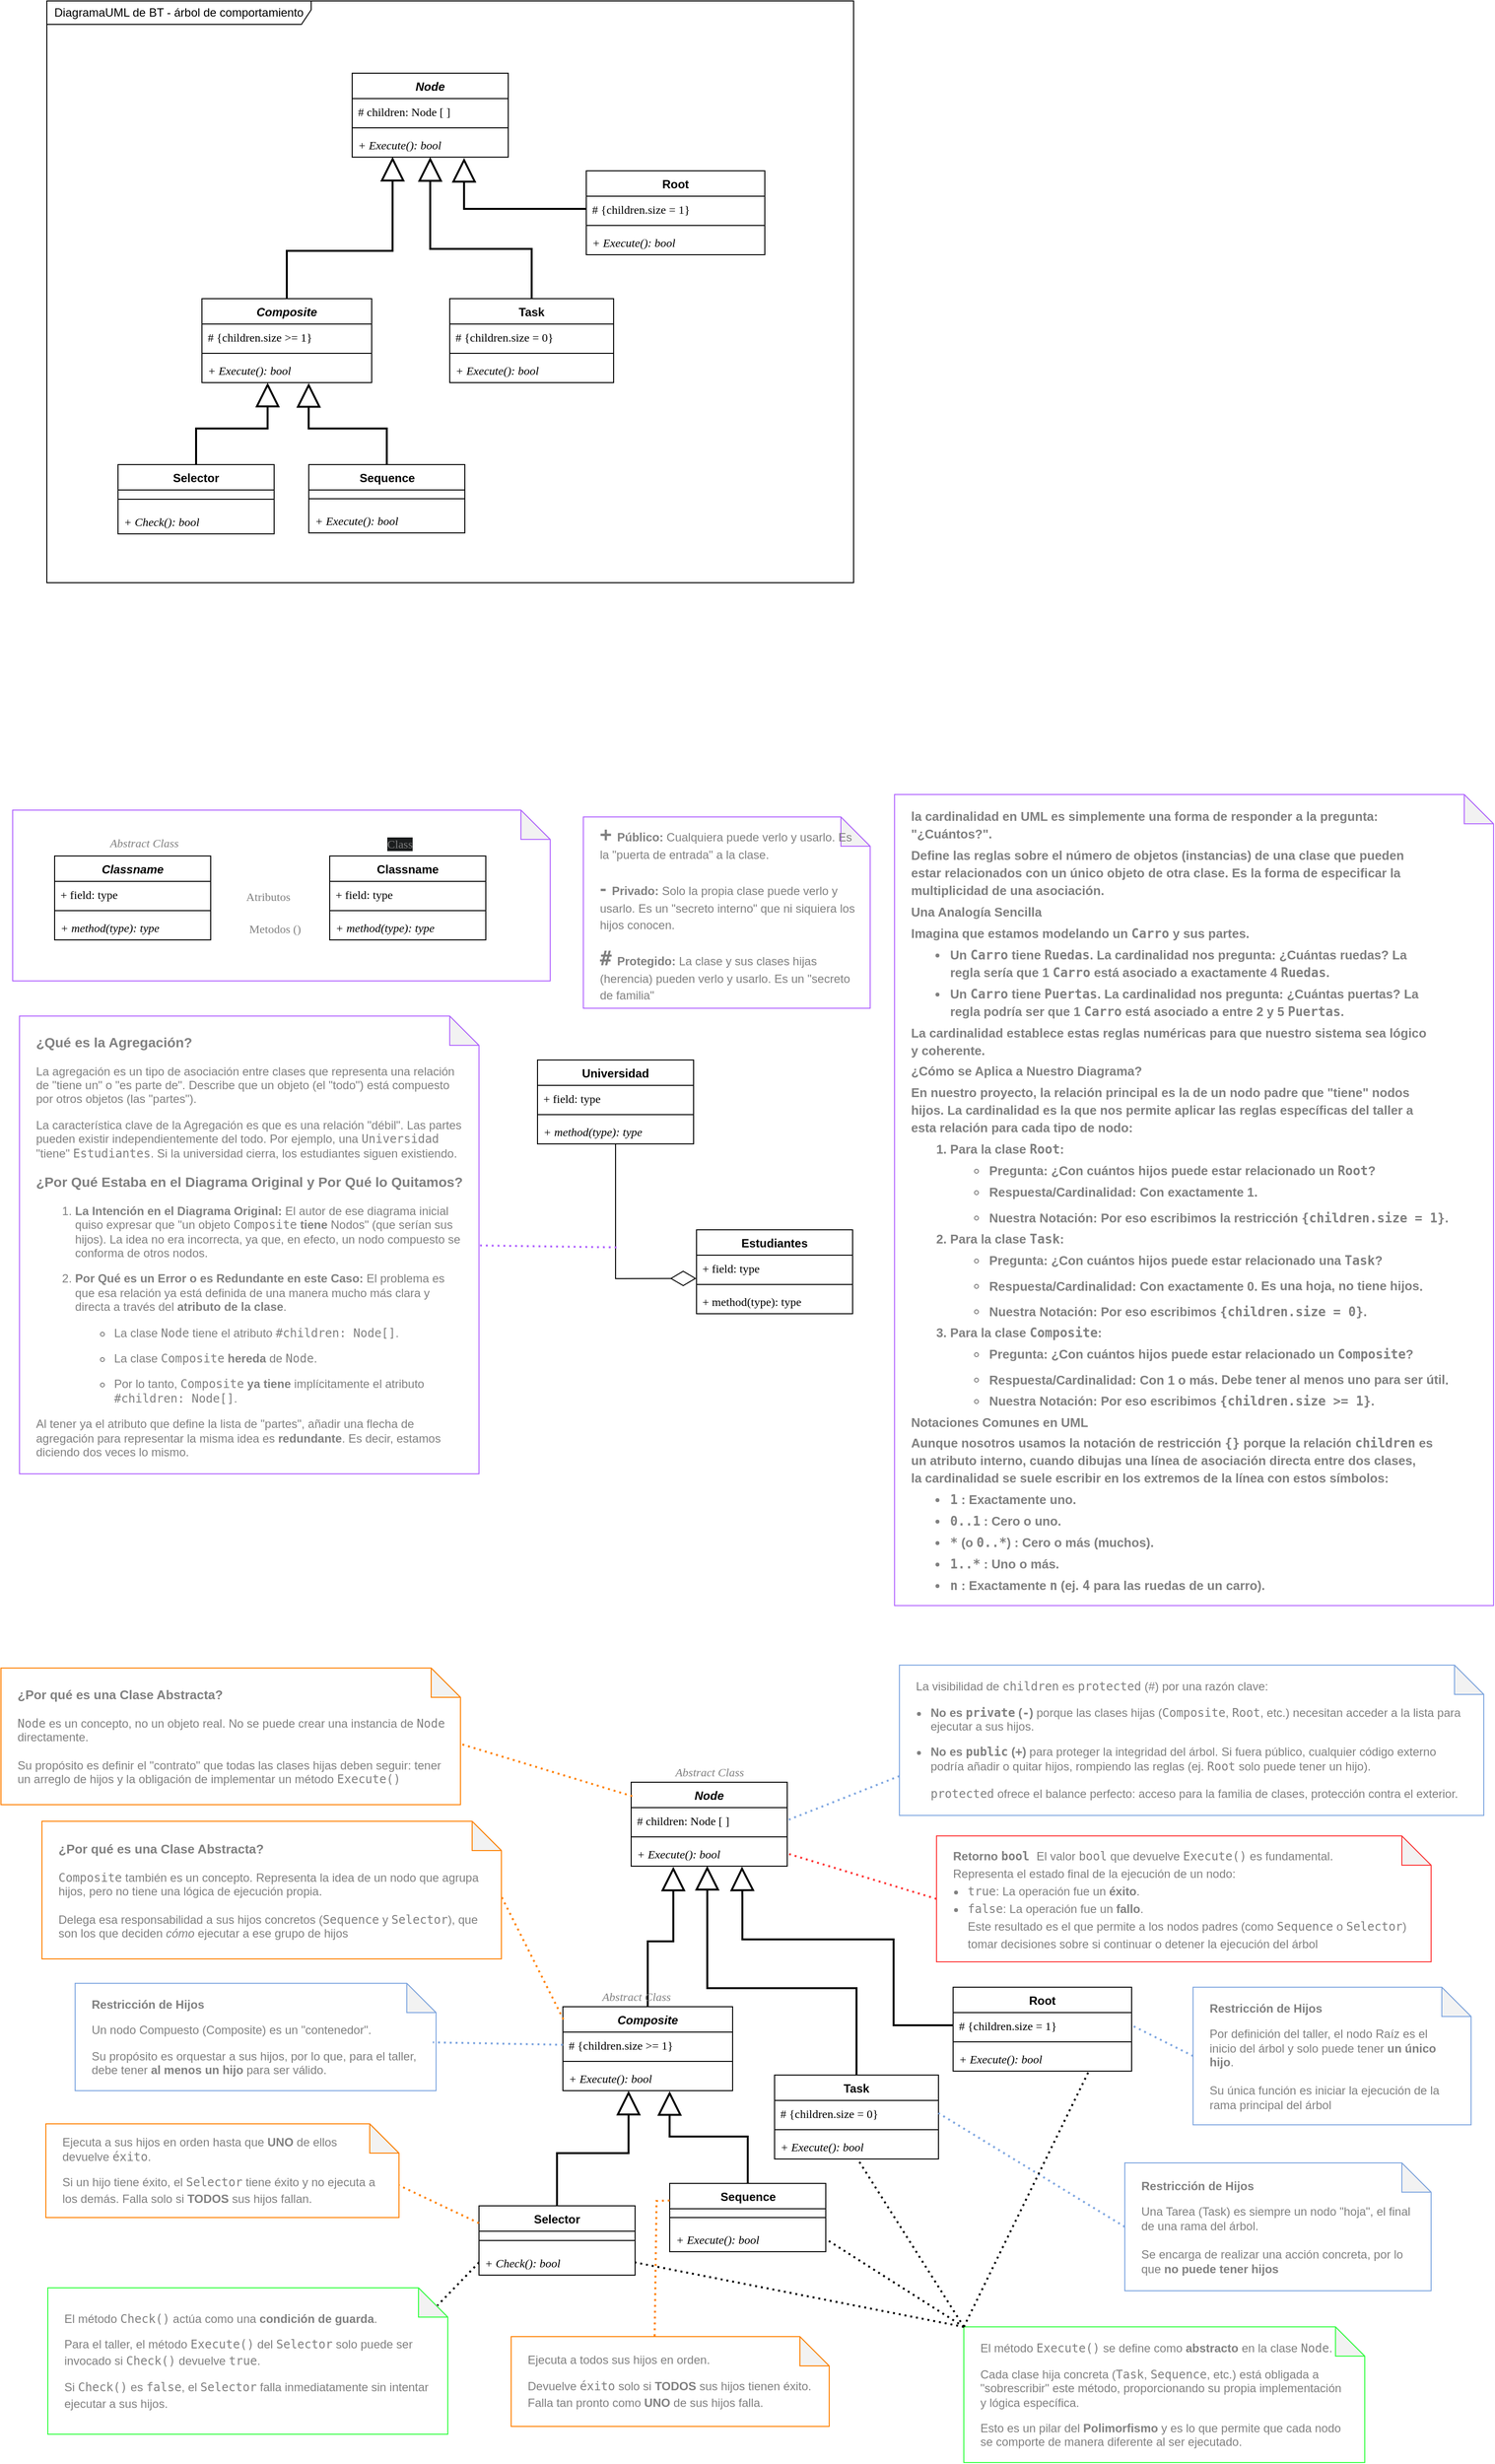<mxfile version="28.1.2">
  <diagram name="Página-1" id="34Zq3_Ia5UEQdRfcrSbR">
    <mxGraphModel dx="6377" dy="3363" grid="0" gridSize="10" guides="1" tooltips="1" connect="1" arrows="1" fold="1" page="1" pageScale="1" pageWidth="1600" pageHeight="900" math="0" shadow="0">
      <root>
        <mxCell id="0" />
        <mxCell id="1" parent="0" />
        <mxCell id="ZbpEigBZdeaHz2g7RG4k-126" value="&lt;h3&gt;&lt;br&gt;&lt;/h3&gt;" style="shape=note;whiteSpace=wrap;html=1;backgroundOutline=1;darkOpacity=0.05;rounded=0;align=left;verticalAlign=middle;fontFamily=Helvetica;fontSize=12;fontColor=#808080;fillColor=none;gradientColor=none;strokeColor=#B266FF;spacingLeft=15;spacingRight=15;spacingTop=10;spacingBottom=10;" vertex="1" parent="1">
          <mxGeometry x="-1548" y="45" width="551" height="175" as="geometry" />
        </mxCell>
        <mxCell id="ZbpEigBZdeaHz2g7RG4k-1" value="&lt;i&gt;&lt;font face=&quot;Helvetica&quot;&gt;Node&lt;/font&gt;&lt;/i&gt;" style="swimlane;fontStyle=1;align=center;verticalAlign=top;childLayout=stackLayout;horizontal=1;startSize=26;horizontalStack=0;resizeParent=1;resizeParentMax=0;resizeLast=0;collapsible=1;marginBottom=0;whiteSpace=wrap;html=1;fontFamily=Lucida Console;" vertex="1" parent="1">
          <mxGeometry x="-914" y="1041" width="160" height="86" as="geometry" />
        </mxCell>
        <mxCell id="ZbpEigBZdeaHz2g7RG4k-2" value="# children: Node [ ]" style="text;strokeColor=none;fillColor=none;align=left;verticalAlign=top;spacingLeft=4;spacingRight=4;overflow=hidden;rotatable=0;points=[[0,0.5],[1,0.5]];portConstraint=eastwest;whiteSpace=wrap;html=1;fontFamily=Lucida Console;" vertex="1" parent="ZbpEigBZdeaHz2g7RG4k-1">
          <mxGeometry y="26" width="160" height="26" as="geometry" />
        </mxCell>
        <mxCell id="ZbpEigBZdeaHz2g7RG4k-3" value="" style="line;strokeWidth=1;fillColor=none;align=left;verticalAlign=middle;spacingTop=-1;spacingLeft=3;spacingRight=3;rotatable=0;labelPosition=right;points=[];portConstraint=eastwest;strokeColor=inherit;" vertex="1" parent="ZbpEigBZdeaHz2g7RG4k-1">
          <mxGeometry y="52" width="160" height="8" as="geometry" />
        </mxCell>
        <mxCell id="ZbpEigBZdeaHz2g7RG4k-4" value="&lt;i&gt;+ Execute(): bool&lt;/i&gt;" style="text;strokeColor=none;fillColor=none;align=left;verticalAlign=top;spacingLeft=4;spacingRight=4;overflow=hidden;rotatable=0;points=[[0,0.5],[1,0.5]];portConstraint=eastwest;whiteSpace=wrap;html=1;fontFamily=Lucida Console;" vertex="1" parent="ZbpEigBZdeaHz2g7RG4k-1">
          <mxGeometry y="60" width="160" height="26" as="geometry" />
        </mxCell>
        <mxCell id="ZbpEigBZdeaHz2g7RG4k-5" value="&lt;i&gt;Abstract Class&lt;/i&gt;" style="text;html=1;align=center;verticalAlign=middle;whiteSpace=wrap;rounded=0;fontColor=#808080;fontFamily=Lucida Console;" vertex="1" parent="1">
          <mxGeometry x="-888.5" y="1021" width="109" height="20" as="geometry" />
        </mxCell>
        <mxCell id="ZbpEigBZdeaHz2g7RG4k-6" value="&lt;font face=&quot;Helvetica&quot;&gt;&lt;i&gt;Classname&lt;/i&gt;&lt;/font&gt;" style="swimlane;fontStyle=1;align=center;verticalAlign=top;childLayout=stackLayout;horizontal=1;startSize=26;horizontalStack=0;resizeParent=1;resizeParentMax=0;resizeLast=0;collapsible=1;marginBottom=0;whiteSpace=wrap;html=1;fontFamily=Lucida Console;" vertex="1" parent="1">
          <mxGeometry x="-1505" y="92" width="160" height="86" as="geometry" />
        </mxCell>
        <mxCell id="ZbpEigBZdeaHz2g7RG4k-7" value="+ field: type" style="text;strokeColor=none;fillColor=none;align=left;verticalAlign=top;spacingLeft=4;spacingRight=4;overflow=hidden;rotatable=0;points=[[0,0.5],[1,0.5]];portConstraint=eastwest;whiteSpace=wrap;html=1;fontFamily=Lucida Console;" vertex="1" parent="ZbpEigBZdeaHz2g7RG4k-6">
          <mxGeometry y="26" width="160" height="26" as="geometry" />
        </mxCell>
        <mxCell id="ZbpEigBZdeaHz2g7RG4k-8" value="" style="line;strokeWidth=1;fillColor=none;align=left;verticalAlign=middle;spacingTop=-1;spacingLeft=3;spacingRight=3;rotatable=0;labelPosition=right;points=[];portConstraint=eastwest;strokeColor=inherit;fontFamily=Lucida Console;" vertex="1" parent="ZbpEigBZdeaHz2g7RG4k-6">
          <mxGeometry y="52" width="160" height="8" as="geometry" />
        </mxCell>
        <mxCell id="ZbpEigBZdeaHz2g7RG4k-9" value="&lt;i&gt;+ method(type): type&lt;/i&gt;" style="text;strokeColor=none;fillColor=none;align=left;verticalAlign=top;spacingLeft=4;spacingRight=4;overflow=hidden;rotatable=0;points=[[0,0.5],[1,0.5]];portConstraint=eastwest;whiteSpace=wrap;html=1;fontFamily=Lucida Console;" vertex="1" parent="ZbpEigBZdeaHz2g7RG4k-6">
          <mxGeometry y="60" width="160" height="26" as="geometry" />
        </mxCell>
        <mxCell id="ZbpEigBZdeaHz2g7RG4k-10" value="&lt;i&gt;Abstract Class&lt;/i&gt;" style="text;html=1;align=center;verticalAlign=middle;whiteSpace=wrap;rounded=0;fontColor=#808080;fontFamily=Lucida Console;" vertex="1" parent="1">
          <mxGeometry x="-1473" y="69" width="120" height="20" as="geometry" />
        </mxCell>
        <mxCell id="ZbpEigBZdeaHz2g7RG4k-11" value="Atributos" style="text;html=1;align=center;verticalAlign=middle;whiteSpace=wrap;rounded=0;fontColor=#808080;fontFamily=Lucida Console;" vertex="1" parent="1">
          <mxGeometry x="-1329" y="123.5" width="86" height="20" as="geometry" />
        </mxCell>
        <mxCell id="ZbpEigBZdeaHz2g7RG4k-12" value="Metodos ()" style="text;html=1;align=center;verticalAlign=middle;whiteSpace=wrap;rounded=0;fontColor=#808080;fontFamily=Lucida Console;" vertex="1" parent="1">
          <mxGeometry x="-1322" y="156.5" width="86" height="20" as="geometry" />
        </mxCell>
        <mxCell id="ZbpEigBZdeaHz2g7RG4k-43" style="edgeStyle=orthogonalEdgeStyle;rounded=0;orthogonalLoop=1;jettySize=auto;html=1;strokeColor=default;strokeWidth=2;align=center;verticalAlign=middle;fontFamily=Helvetica;fontSize=11;fontColor=default;labelBackgroundColor=default;endArrow=block;endFill=0;endSize=20;exitX=0;exitY=0.5;exitDx=0;exitDy=0;entryX=0.71;entryY=1.014;entryDx=0;entryDy=0;entryPerimeter=0;" edge="1" parent="1" source="ZbpEigBZdeaHz2g7RG4k-14" target="ZbpEigBZdeaHz2g7RG4k-4">
          <mxGeometry relative="1" as="geometry">
            <mxPoint x="-800" y="1149" as="targetPoint" />
            <Array as="points">
              <mxPoint x="-645" y="1290" />
              <mxPoint x="-645" y="1202" />
              <mxPoint x="-800" y="1202" />
              <mxPoint x="-800" y="1159" />
            </Array>
          </mxGeometry>
        </mxCell>
        <mxCell id="ZbpEigBZdeaHz2g7RG4k-13" value="&lt;font face=&quot;Helvetica&quot;&gt;Root&lt;/font&gt;" style="swimlane;fontStyle=1;align=center;verticalAlign=top;childLayout=stackLayout;horizontal=1;startSize=26;horizontalStack=0;resizeParent=1;resizeParentMax=0;resizeLast=0;collapsible=1;marginBottom=0;whiteSpace=wrap;html=1;fontFamily=Lucida Console;" vertex="1" parent="1">
          <mxGeometry x="-584" y="1251" width="183" height="86" as="geometry" />
        </mxCell>
        <mxCell id="ZbpEigBZdeaHz2g7RG4k-14" value="# {children.size = 1}" style="text;strokeColor=none;fillColor=none;align=left;verticalAlign=top;spacingLeft=4;spacingRight=4;overflow=hidden;rotatable=0;points=[[0,0.5],[1,0.5]];portConstraint=eastwest;whiteSpace=wrap;html=1;fontFamily=Lucida Console;" vertex="1" parent="ZbpEigBZdeaHz2g7RG4k-13">
          <mxGeometry y="26" width="183" height="26" as="geometry" />
        </mxCell>
        <mxCell id="ZbpEigBZdeaHz2g7RG4k-15" value="" style="line;strokeWidth=1;fillColor=none;align=left;verticalAlign=middle;spacingTop=-1;spacingLeft=3;spacingRight=3;rotatable=0;labelPosition=right;points=[];portConstraint=eastwest;strokeColor=inherit;" vertex="1" parent="ZbpEigBZdeaHz2g7RG4k-13">
          <mxGeometry y="52" width="183" height="8" as="geometry" />
        </mxCell>
        <mxCell id="ZbpEigBZdeaHz2g7RG4k-16" value="&lt;i&gt;+ Execute(): bool&lt;/i&gt;" style="text;strokeColor=none;fillColor=none;align=left;verticalAlign=top;spacingLeft=4;spacingRight=4;overflow=hidden;rotatable=0;points=[[0,0.5],[1,0.5]];portConstraint=eastwest;whiteSpace=wrap;html=1;fontFamily=Lucida Console;" vertex="1" parent="ZbpEigBZdeaHz2g7RG4k-13">
          <mxGeometry y="60" width="183" height="26" as="geometry" />
        </mxCell>
        <mxCell id="ZbpEigBZdeaHz2g7RG4k-42" style="edgeStyle=orthogonalEdgeStyle;rounded=0;orthogonalLoop=1;jettySize=auto;html=1;strokeColor=default;strokeWidth=2;align=center;verticalAlign=middle;fontFamily=Helvetica;fontSize=11;fontColor=default;labelBackgroundColor=default;endArrow=block;endFill=0;endSize=20;exitX=0.5;exitY=0;exitDx=0;exitDy=0;entryX=0.486;entryY=0.992;entryDx=0;entryDy=0;entryPerimeter=0;" edge="1" parent="1" source="ZbpEigBZdeaHz2g7RG4k-17" target="ZbpEigBZdeaHz2g7RG4k-4">
          <mxGeometry relative="1" as="geometry">
            <Array as="points">
              <mxPoint x="-683" y="1252" />
              <mxPoint x="-836" y="1252" />
              <mxPoint x="-836" y="1127" />
            </Array>
          </mxGeometry>
        </mxCell>
        <mxCell id="ZbpEigBZdeaHz2g7RG4k-17" value="&lt;font face=&quot;Helvetica&quot;&gt;Task&lt;/font&gt;" style="swimlane;fontStyle=1;align=center;verticalAlign=top;childLayout=stackLayout;horizontal=1;startSize=26;horizontalStack=0;resizeParent=1;resizeParentMax=0;resizeLast=0;collapsible=1;marginBottom=0;whiteSpace=wrap;html=1;fontFamily=Lucida Console;" vertex="1" parent="1">
          <mxGeometry x="-767" y="1341" width="168" height="86" as="geometry" />
        </mxCell>
        <mxCell id="ZbpEigBZdeaHz2g7RG4k-18" value="# {children.size = 0}" style="text;strokeColor=none;fillColor=none;align=left;verticalAlign=top;spacingLeft=4;spacingRight=4;overflow=hidden;rotatable=0;points=[[0,0.5],[1,0.5]];portConstraint=eastwest;whiteSpace=wrap;html=1;fontFamily=Lucida Console;" vertex="1" parent="ZbpEigBZdeaHz2g7RG4k-17">
          <mxGeometry y="26" width="168" height="26" as="geometry" />
        </mxCell>
        <mxCell id="ZbpEigBZdeaHz2g7RG4k-19" value="" style="line;strokeWidth=1;fillColor=none;align=left;verticalAlign=middle;spacingTop=-1;spacingLeft=3;spacingRight=3;rotatable=0;labelPosition=right;points=[];portConstraint=eastwest;strokeColor=inherit;" vertex="1" parent="ZbpEigBZdeaHz2g7RG4k-17">
          <mxGeometry y="52" width="168" height="8" as="geometry" />
        </mxCell>
        <mxCell id="ZbpEigBZdeaHz2g7RG4k-20" value="&lt;i&gt;+ Execute(): bool&lt;/i&gt;" style="text;strokeColor=none;fillColor=none;align=left;verticalAlign=top;spacingLeft=4;spacingRight=4;overflow=hidden;rotatable=0;points=[[0,0.5],[1,0.5]];portConstraint=eastwest;whiteSpace=wrap;html=1;fontFamily=Lucida Console;" vertex="1" parent="ZbpEigBZdeaHz2g7RG4k-17">
          <mxGeometry y="60" width="168" height="26" as="geometry" />
        </mxCell>
        <mxCell id="ZbpEigBZdeaHz2g7RG4k-41" style="edgeStyle=orthogonalEdgeStyle;rounded=0;orthogonalLoop=1;jettySize=auto;html=1;strokeColor=default;strokeWidth=2;align=center;verticalAlign=middle;fontFamily=Helvetica;fontSize=11;fontColor=default;labelBackgroundColor=default;endArrow=block;endFill=0;endSize=20;entryX=0.27;entryY=1.022;entryDx=0;entryDy=0;entryPerimeter=0;" edge="1" parent="1" source="ZbpEigBZdeaHz2g7RG4k-21" target="ZbpEigBZdeaHz2g7RG4k-4">
          <mxGeometry relative="1" as="geometry">
            <mxPoint x="-859" y="1164" as="targetPoint" />
          </mxGeometry>
        </mxCell>
        <mxCell id="ZbpEigBZdeaHz2g7RG4k-21" value="&lt;i&gt;&lt;font face=&quot;Helvetica&quot;&gt;Composite&lt;/font&gt;&lt;/i&gt;" style="swimlane;fontStyle=1;align=center;verticalAlign=top;childLayout=stackLayout;horizontal=1;startSize=26;horizontalStack=0;resizeParent=1;resizeParentMax=0;resizeLast=0;collapsible=1;marginBottom=0;whiteSpace=wrap;html=1;fontFamily=Lucida Console;" vertex="1" parent="1">
          <mxGeometry x="-984" y="1271" width="174" height="86" as="geometry" />
        </mxCell>
        <mxCell id="ZbpEigBZdeaHz2g7RG4k-22" value="# {children.size &amp;gt;= 1}" style="text;strokeColor=none;fillColor=none;align=left;verticalAlign=top;spacingLeft=4;spacingRight=4;overflow=hidden;rotatable=0;points=[[0,0.5],[1,0.5]];portConstraint=eastwest;whiteSpace=wrap;html=1;fontFamily=Lucida Console;" vertex="1" parent="ZbpEigBZdeaHz2g7RG4k-21">
          <mxGeometry y="26" width="174" height="26" as="geometry" />
        </mxCell>
        <mxCell id="ZbpEigBZdeaHz2g7RG4k-23" value="" style="line;strokeWidth=1;fillColor=none;align=left;verticalAlign=middle;spacingTop=-1;spacingLeft=3;spacingRight=3;rotatable=0;labelPosition=right;points=[];portConstraint=eastwest;strokeColor=inherit;" vertex="1" parent="ZbpEigBZdeaHz2g7RG4k-21">
          <mxGeometry y="52" width="174" height="8" as="geometry" />
        </mxCell>
        <mxCell id="ZbpEigBZdeaHz2g7RG4k-24" value="&lt;i&gt;+ Execute(): bool&lt;/i&gt;" style="text;strokeColor=none;fillColor=none;align=left;verticalAlign=top;spacingLeft=4;spacingRight=4;overflow=hidden;rotatable=0;points=[[0,0.5],[1,0.5]];portConstraint=eastwest;whiteSpace=wrap;html=1;fontFamily=Lucida Console;" vertex="1" parent="ZbpEigBZdeaHz2g7RG4k-21">
          <mxGeometry y="60" width="174" height="26" as="geometry" />
        </mxCell>
        <mxCell id="ZbpEigBZdeaHz2g7RG4k-40" style="edgeStyle=orthogonalEdgeStyle;rounded=0;orthogonalLoop=1;jettySize=auto;html=1;entryX=0.387;entryY=1.004;entryDx=0;entryDy=0;entryPerimeter=0;strokeColor=default;strokeWidth=2;align=center;verticalAlign=middle;fontFamily=Helvetica;fontSize=11;fontColor=default;labelBackgroundColor=default;endArrow=block;endFill=0;endSize=20;" edge="1" parent="1" source="ZbpEigBZdeaHz2g7RG4k-25" target="ZbpEigBZdeaHz2g7RG4k-24">
          <mxGeometry relative="1" as="geometry" />
        </mxCell>
        <mxCell id="ZbpEigBZdeaHz2g7RG4k-25" value="&lt;font face=&quot;Helvetica&quot;&gt;Selector&lt;/font&gt;" style="swimlane;fontStyle=1;align=center;verticalAlign=top;childLayout=stackLayout;horizontal=1;startSize=26;horizontalStack=0;resizeParent=1;resizeParentMax=0;resizeLast=0;collapsible=1;marginBottom=0;whiteSpace=wrap;html=1;fontFamily=Lucida Console;" vertex="1" parent="1">
          <mxGeometry x="-1070" y="1475" width="160" height="71" as="geometry" />
        </mxCell>
        <mxCell id="ZbpEigBZdeaHz2g7RG4k-27" value="" style="line;strokeWidth=1;fillColor=none;align=left;verticalAlign=middle;spacingTop=-1;spacingLeft=3;spacingRight=3;rotatable=0;labelPosition=right;points=[];portConstraint=eastwest;strokeColor=inherit;" vertex="1" parent="ZbpEigBZdeaHz2g7RG4k-25">
          <mxGeometry y="26" width="160" height="19" as="geometry" />
        </mxCell>
        <mxCell id="ZbpEigBZdeaHz2g7RG4k-28" value="&lt;i&gt;+ Check(): bool&lt;/i&gt;" style="text;strokeColor=none;fillColor=none;align=left;verticalAlign=top;spacingLeft=4;spacingRight=4;overflow=hidden;rotatable=0;points=[[0,0.5],[1,0.5]];portConstraint=eastwest;whiteSpace=wrap;html=1;fontFamily=Lucida Console;" vertex="1" parent="ZbpEigBZdeaHz2g7RG4k-25">
          <mxGeometry y="45" width="160" height="26" as="geometry" />
        </mxCell>
        <mxCell id="ZbpEigBZdeaHz2g7RG4k-39" style="edgeStyle=orthogonalEdgeStyle;rounded=0;orthogonalLoop=1;jettySize=auto;html=1;entryX=0.629;entryY=1.018;entryDx=0;entryDy=0;entryPerimeter=0;strokeColor=default;strokeWidth=2;align=center;verticalAlign=middle;fontFamily=Helvetica;fontSize=11;fontColor=default;labelBackgroundColor=default;endArrow=block;endFill=0;endSize=20;" edge="1" parent="1" source="ZbpEigBZdeaHz2g7RG4k-29" target="ZbpEigBZdeaHz2g7RG4k-24">
          <mxGeometry relative="1" as="geometry">
            <Array as="points">
              <mxPoint x="-794" y="1404" />
              <mxPoint x="-875" y="1404" />
            </Array>
          </mxGeometry>
        </mxCell>
        <mxCell id="ZbpEigBZdeaHz2g7RG4k-29" value="&lt;font face=&quot;Helvetica&quot;&gt;Sequence&lt;/font&gt;" style="swimlane;fontStyle=1;align=center;verticalAlign=top;childLayout=stackLayout;horizontal=1;startSize=26;horizontalStack=0;resizeParent=1;resizeParentMax=0;resizeLast=0;collapsible=1;marginBottom=0;whiteSpace=wrap;html=1;fontFamily=Lucida Console;" vertex="1" parent="1">
          <mxGeometry x="-874.5" y="1452" width="160" height="70" as="geometry" />
        </mxCell>
        <mxCell id="ZbpEigBZdeaHz2g7RG4k-31" value="" style="line;strokeWidth=1;fillColor=none;align=left;verticalAlign=middle;spacingTop=-1;spacingLeft=3;spacingRight=3;rotatable=0;labelPosition=right;points=[];portConstraint=eastwest;strokeColor=inherit;" vertex="1" parent="ZbpEigBZdeaHz2g7RG4k-29">
          <mxGeometry y="26" width="160" height="18" as="geometry" />
        </mxCell>
        <mxCell id="ZbpEigBZdeaHz2g7RG4k-32" value="&lt;i&gt;+ Execute(): bool&lt;/i&gt;" style="text;strokeColor=none;fillColor=none;align=left;verticalAlign=top;spacingLeft=4;spacingRight=4;overflow=hidden;rotatable=0;points=[[0,0.5],[1,0.5]];portConstraint=eastwest;whiteSpace=wrap;html=1;fontFamily=Lucida Console;" vertex="1" parent="ZbpEigBZdeaHz2g7RG4k-29">
          <mxGeometry y="44" width="160" height="26" as="geometry" />
        </mxCell>
        <mxCell id="ZbpEigBZdeaHz2g7RG4k-45" value="" style="endArrow=none;dashed=1;html=1;strokeWidth=2;rounded=0;entryX=0.991;entryY=0.55;entryDx=0;entryDy=0;entryPerimeter=0;exitX=0;exitY=0.5;exitDx=0;exitDy=0;dashPattern=1 2;strokeColor=#7EA6E0;" edge="1" parent="1" source="ZbpEigBZdeaHz2g7RG4k-22" target="ZbpEigBZdeaHz2g7RG4k-96">
          <mxGeometry width="50" height="50" relative="1" as="geometry">
            <mxPoint x="-979" y="1301" as="sourcePoint" />
            <mxPoint x="-1413" y="1415" as="targetPoint" />
          </mxGeometry>
        </mxCell>
        <mxCell id="ZbpEigBZdeaHz2g7RG4k-48" value="" style="endArrow=diamondThin;endFill=0;endSize=24;html=1;rounded=0;entryX=-0.001;entryY=0.916;entryDx=0;entryDy=0;entryPerimeter=0;" edge="1" parent="1" source="ZbpEigBZdeaHz2g7RG4k-53" target="ZbpEigBZdeaHz2g7RG4k-58">
          <mxGeometry width="160" relative="1" as="geometry">
            <mxPoint x="-938" y="402" as="sourcePoint" />
            <mxPoint x="-814" y="509" as="targetPoint" />
            <Array as="points">
              <mxPoint x="-930" y="525" />
            </Array>
          </mxGeometry>
        </mxCell>
        <mxCell id="ZbpEigBZdeaHz2g7RG4k-53" value="&lt;font face=&quot;Helvetica&quot;&gt;Universidad&lt;/font&gt;" style="swimlane;fontStyle=1;align=center;verticalAlign=top;childLayout=stackLayout;horizontal=1;startSize=26;horizontalStack=0;resizeParent=1;resizeParentMax=0;resizeLast=0;collapsible=1;marginBottom=0;whiteSpace=wrap;html=1;fontFamily=Lucida Console;" vertex="1" parent="1">
          <mxGeometry x="-1010" y="301" width="160" height="86" as="geometry" />
        </mxCell>
        <mxCell id="ZbpEigBZdeaHz2g7RG4k-54" value="+ field: type" style="text;strokeColor=none;fillColor=none;align=left;verticalAlign=top;spacingLeft=4;spacingRight=4;overflow=hidden;rotatable=0;points=[[0,0.5],[1,0.5]];portConstraint=eastwest;whiteSpace=wrap;html=1;fontFamily=Lucida Console;" vertex="1" parent="ZbpEigBZdeaHz2g7RG4k-53">
          <mxGeometry y="26" width="160" height="26" as="geometry" />
        </mxCell>
        <mxCell id="ZbpEigBZdeaHz2g7RG4k-55" value="" style="line;strokeWidth=1;fillColor=none;align=left;verticalAlign=middle;spacingTop=-1;spacingLeft=3;spacingRight=3;rotatable=0;labelPosition=right;points=[];portConstraint=eastwest;strokeColor=inherit;fontFamily=Lucida Console;" vertex="1" parent="ZbpEigBZdeaHz2g7RG4k-53">
          <mxGeometry y="52" width="160" height="8" as="geometry" />
        </mxCell>
        <mxCell id="ZbpEigBZdeaHz2g7RG4k-56" value="&lt;i&gt;+ method(type): type&lt;/i&gt;" style="text;strokeColor=none;fillColor=none;align=left;verticalAlign=top;spacingLeft=4;spacingRight=4;overflow=hidden;rotatable=0;points=[[0,0.5],[1,0.5]];portConstraint=eastwest;whiteSpace=wrap;html=1;fontFamily=Lucida Console;" vertex="1" parent="ZbpEigBZdeaHz2g7RG4k-53">
          <mxGeometry y="60" width="160" height="26" as="geometry" />
        </mxCell>
        <mxCell id="ZbpEigBZdeaHz2g7RG4k-57" value="&lt;font face=&quot;Helvetica&quot;&gt;Estudiantes&lt;/font&gt;" style="swimlane;fontStyle=1;align=center;verticalAlign=top;childLayout=stackLayout;horizontal=1;startSize=26;horizontalStack=0;resizeParent=1;resizeParentMax=0;resizeLast=0;collapsible=1;marginBottom=0;whiteSpace=wrap;html=1;fontFamily=Lucida Console;" vertex="1" parent="1">
          <mxGeometry x="-847" y="475" width="160" height="86" as="geometry" />
        </mxCell>
        <mxCell id="ZbpEigBZdeaHz2g7RG4k-58" value="+ field: type" style="text;strokeColor=none;fillColor=none;align=left;verticalAlign=top;spacingLeft=4;spacingRight=4;overflow=hidden;rotatable=0;points=[[0,0.5],[1,0.5]];portConstraint=eastwest;whiteSpace=wrap;html=1;fontFamily=Lucida Console;" vertex="1" parent="ZbpEigBZdeaHz2g7RG4k-57">
          <mxGeometry y="26" width="160" height="26" as="geometry" />
        </mxCell>
        <mxCell id="ZbpEigBZdeaHz2g7RG4k-59" value="" style="line;strokeWidth=1;fillColor=none;align=left;verticalAlign=middle;spacingTop=-1;spacingLeft=3;spacingRight=3;rotatable=0;labelPosition=right;points=[];portConstraint=eastwest;strokeColor=inherit;fontFamily=Lucida Console;" vertex="1" parent="ZbpEigBZdeaHz2g7RG4k-57">
          <mxGeometry y="52" width="160" height="8" as="geometry" />
        </mxCell>
        <mxCell id="ZbpEigBZdeaHz2g7RG4k-60" value="+ method(type): type" style="text;strokeColor=none;fillColor=none;align=left;verticalAlign=top;spacingLeft=4;spacingRight=4;overflow=hidden;rotatable=0;points=[[0,0.5],[1,0.5]];portConstraint=eastwest;whiteSpace=wrap;html=1;fontFamily=Lucida Console;" vertex="1" parent="ZbpEigBZdeaHz2g7RG4k-57">
          <mxGeometry y="60" width="160" height="26" as="geometry" />
        </mxCell>
        <mxCell id="ZbpEigBZdeaHz2g7RG4k-61" value="&lt;i&gt;&lt;font face=&quot;Helvetica&quot;&gt;Node&lt;/font&gt;&lt;/i&gt;" style="swimlane;fontStyle=1;align=center;verticalAlign=top;childLayout=stackLayout;horizontal=1;startSize=26;horizontalStack=0;resizeParent=1;resizeParentMax=0;resizeLast=0;collapsible=1;marginBottom=0;whiteSpace=wrap;html=1;fontFamily=Lucida Console;" vertex="1" parent="1">
          <mxGeometry x="-1200" y="-710" width="160" height="86" as="geometry" />
        </mxCell>
        <mxCell id="ZbpEigBZdeaHz2g7RG4k-62" value="# children: Node [ ]" style="text;strokeColor=none;fillColor=none;align=left;verticalAlign=top;spacingLeft=4;spacingRight=4;overflow=hidden;rotatable=0;points=[[0,0.5],[1,0.5]];portConstraint=eastwest;whiteSpace=wrap;html=1;fontFamily=Lucida Console;" vertex="1" parent="ZbpEigBZdeaHz2g7RG4k-61">
          <mxGeometry y="26" width="160" height="26" as="geometry" />
        </mxCell>
        <mxCell id="ZbpEigBZdeaHz2g7RG4k-63" value="" style="line;strokeWidth=1;fillColor=none;align=left;verticalAlign=middle;spacingTop=-1;spacingLeft=3;spacingRight=3;rotatable=0;labelPosition=right;points=[];portConstraint=eastwest;strokeColor=inherit;" vertex="1" parent="ZbpEigBZdeaHz2g7RG4k-61">
          <mxGeometry y="52" width="160" height="8" as="geometry" />
        </mxCell>
        <mxCell id="ZbpEigBZdeaHz2g7RG4k-64" value="&lt;i&gt;+ Execute(): bool&lt;/i&gt;" style="text;strokeColor=none;fillColor=none;align=left;verticalAlign=top;spacingLeft=4;spacingRight=4;overflow=hidden;rotatable=0;points=[[0,0.5],[1,0.5]];portConstraint=eastwest;whiteSpace=wrap;html=1;fontFamily=Lucida Console;" vertex="1" parent="ZbpEigBZdeaHz2g7RG4k-61">
          <mxGeometry y="60" width="160" height="26" as="geometry" />
        </mxCell>
        <mxCell id="ZbpEigBZdeaHz2g7RG4k-66" style="edgeStyle=orthogonalEdgeStyle;rounded=0;orthogonalLoop=1;jettySize=auto;html=1;entryX=0.717;entryY=1.033;entryDx=0;entryDy=0;entryPerimeter=0;strokeColor=default;strokeWidth=2;align=center;verticalAlign=middle;fontFamily=Helvetica;fontSize=11;fontColor=default;labelBackgroundColor=default;endArrow=block;endFill=0;endSize=20;" edge="1" parent="1" source="ZbpEigBZdeaHz2g7RG4k-68" target="ZbpEigBZdeaHz2g7RG4k-64">
          <mxGeometry relative="1" as="geometry" />
        </mxCell>
        <mxCell id="ZbpEigBZdeaHz2g7RG4k-67" value="&lt;font face=&quot;Helvetica&quot;&gt;Root&lt;/font&gt;" style="swimlane;fontStyle=1;align=center;verticalAlign=top;childLayout=stackLayout;horizontal=1;startSize=26;horizontalStack=0;resizeParent=1;resizeParentMax=0;resizeLast=0;collapsible=1;marginBottom=0;whiteSpace=wrap;html=1;fontFamily=Lucida Console;" vertex="1" parent="1">
          <mxGeometry x="-960" y="-610" width="183" height="86" as="geometry" />
        </mxCell>
        <mxCell id="ZbpEigBZdeaHz2g7RG4k-68" value="# {children.size = 1}" style="text;strokeColor=none;fillColor=none;align=left;verticalAlign=top;spacingLeft=4;spacingRight=4;overflow=hidden;rotatable=0;points=[[0,0.5],[1,0.5]];portConstraint=eastwest;whiteSpace=wrap;html=1;fontFamily=Lucida Console;" vertex="1" parent="ZbpEigBZdeaHz2g7RG4k-67">
          <mxGeometry y="26" width="183" height="26" as="geometry" />
        </mxCell>
        <mxCell id="ZbpEigBZdeaHz2g7RG4k-69" value="" style="line;strokeWidth=1;fillColor=none;align=left;verticalAlign=middle;spacingTop=-1;spacingLeft=3;spacingRight=3;rotatable=0;labelPosition=right;points=[];portConstraint=eastwest;strokeColor=inherit;" vertex="1" parent="ZbpEigBZdeaHz2g7RG4k-67">
          <mxGeometry y="52" width="183" height="8" as="geometry" />
        </mxCell>
        <mxCell id="ZbpEigBZdeaHz2g7RG4k-70" value="&lt;i&gt;+ Execute(): bool&lt;/i&gt;" style="text;strokeColor=none;fillColor=none;align=left;verticalAlign=top;spacingLeft=4;spacingRight=4;overflow=hidden;rotatable=0;points=[[0,0.5],[1,0.5]];portConstraint=eastwest;whiteSpace=wrap;html=1;fontFamily=Lucida Console;" vertex="1" parent="ZbpEigBZdeaHz2g7RG4k-67">
          <mxGeometry y="60" width="183" height="26" as="geometry" />
        </mxCell>
        <mxCell id="ZbpEigBZdeaHz2g7RG4k-71" style="edgeStyle=orthogonalEdgeStyle;rounded=0;orthogonalLoop=1;jettySize=auto;html=1;strokeColor=default;strokeWidth=2;align=center;verticalAlign=middle;fontFamily=Helvetica;fontSize=11;fontColor=default;labelBackgroundColor=default;endArrow=block;endFill=0;endSize=20;" edge="1" parent="1" source="ZbpEigBZdeaHz2g7RG4k-72" target="ZbpEigBZdeaHz2g7RG4k-61">
          <mxGeometry relative="1" as="geometry">
            <Array as="points">
              <mxPoint x="-1016" y="-530" />
              <mxPoint x="-1120" y="-530" />
            </Array>
          </mxGeometry>
        </mxCell>
        <mxCell id="ZbpEigBZdeaHz2g7RG4k-72" value="&lt;font face=&quot;Helvetica&quot;&gt;Task&lt;/font&gt;" style="swimlane;fontStyle=1;align=center;verticalAlign=top;childLayout=stackLayout;horizontal=1;startSize=26;horizontalStack=0;resizeParent=1;resizeParentMax=0;resizeLast=0;collapsible=1;marginBottom=0;whiteSpace=wrap;html=1;fontFamily=Lucida Console;" vertex="1" parent="1">
          <mxGeometry x="-1100" y="-479" width="168" height="86" as="geometry" />
        </mxCell>
        <mxCell id="ZbpEigBZdeaHz2g7RG4k-73" value="# {children.size = 0}" style="text;strokeColor=none;fillColor=none;align=left;verticalAlign=top;spacingLeft=4;spacingRight=4;overflow=hidden;rotatable=0;points=[[0,0.5],[1,0.5]];portConstraint=eastwest;whiteSpace=wrap;html=1;fontFamily=Lucida Console;" vertex="1" parent="ZbpEigBZdeaHz2g7RG4k-72">
          <mxGeometry y="26" width="168" height="26" as="geometry" />
        </mxCell>
        <mxCell id="ZbpEigBZdeaHz2g7RG4k-74" value="" style="line;strokeWidth=1;fillColor=none;align=left;verticalAlign=middle;spacingTop=-1;spacingLeft=3;spacingRight=3;rotatable=0;labelPosition=right;points=[];portConstraint=eastwest;strokeColor=inherit;" vertex="1" parent="ZbpEigBZdeaHz2g7RG4k-72">
          <mxGeometry y="52" width="168" height="8" as="geometry" />
        </mxCell>
        <mxCell id="ZbpEigBZdeaHz2g7RG4k-75" value="&lt;i&gt;+ Execute(): bool&lt;/i&gt;" style="text;strokeColor=none;fillColor=none;align=left;verticalAlign=top;spacingLeft=4;spacingRight=4;overflow=hidden;rotatable=0;points=[[0,0.5],[1,0.5]];portConstraint=eastwest;whiteSpace=wrap;html=1;fontFamily=Lucida Console;" vertex="1" parent="ZbpEigBZdeaHz2g7RG4k-72">
          <mxGeometry y="60" width="168" height="26" as="geometry" />
        </mxCell>
        <mxCell id="ZbpEigBZdeaHz2g7RG4k-76" style="edgeStyle=orthogonalEdgeStyle;rounded=0;orthogonalLoop=1;jettySize=auto;html=1;entryX=0.259;entryY=0.99;entryDx=0;entryDy=0;entryPerimeter=0;strokeColor=default;strokeWidth=2;align=center;verticalAlign=middle;fontFamily=Helvetica;fontSize=11;fontColor=default;labelBackgroundColor=default;endArrow=block;endFill=0;endSize=20;" edge="1" parent="1" source="ZbpEigBZdeaHz2g7RG4k-77" target="ZbpEigBZdeaHz2g7RG4k-64">
          <mxGeometry relative="1" as="geometry">
            <Array as="points">
              <mxPoint x="-1267" y="-528" />
              <mxPoint x="-1159" y="-528" />
            </Array>
          </mxGeometry>
        </mxCell>
        <mxCell id="ZbpEigBZdeaHz2g7RG4k-77" value="&lt;i&gt;&lt;font face=&quot;Helvetica&quot;&gt;Composite&lt;/font&gt;&lt;/i&gt;" style="swimlane;fontStyle=1;align=center;verticalAlign=top;childLayout=stackLayout;horizontal=1;startSize=26;horizontalStack=0;resizeParent=1;resizeParentMax=0;resizeLast=0;collapsible=1;marginBottom=0;whiteSpace=wrap;html=1;fontFamily=Lucida Console;" vertex="1" parent="1">
          <mxGeometry x="-1354" y="-479" width="174" height="86" as="geometry" />
        </mxCell>
        <mxCell id="ZbpEigBZdeaHz2g7RG4k-78" value="# {children.size &amp;gt;= 1}" style="text;strokeColor=none;fillColor=none;align=left;verticalAlign=top;spacingLeft=4;spacingRight=4;overflow=hidden;rotatable=0;points=[[0,0.5],[1,0.5]];portConstraint=eastwest;whiteSpace=wrap;html=1;fontFamily=Lucida Console;" vertex="1" parent="ZbpEigBZdeaHz2g7RG4k-77">
          <mxGeometry y="26" width="174" height="26" as="geometry" />
        </mxCell>
        <mxCell id="ZbpEigBZdeaHz2g7RG4k-79" value="" style="line;strokeWidth=1;fillColor=none;align=left;verticalAlign=middle;spacingTop=-1;spacingLeft=3;spacingRight=3;rotatable=0;labelPosition=right;points=[];portConstraint=eastwest;strokeColor=inherit;" vertex="1" parent="ZbpEigBZdeaHz2g7RG4k-77">
          <mxGeometry y="52" width="174" height="8" as="geometry" />
        </mxCell>
        <mxCell id="ZbpEigBZdeaHz2g7RG4k-80" value="&lt;i&gt;+ Execute(): bool&lt;/i&gt;" style="text;strokeColor=none;fillColor=none;align=left;verticalAlign=top;spacingLeft=4;spacingRight=4;overflow=hidden;rotatable=0;points=[[0,0.5],[1,0.5]];portConstraint=eastwest;whiteSpace=wrap;html=1;fontFamily=Lucida Console;" vertex="1" parent="ZbpEigBZdeaHz2g7RG4k-77">
          <mxGeometry y="60" width="174" height="26" as="geometry" />
        </mxCell>
        <mxCell id="ZbpEigBZdeaHz2g7RG4k-81" style="edgeStyle=orthogonalEdgeStyle;rounded=0;orthogonalLoop=1;jettySize=auto;html=1;entryX=0.387;entryY=1.004;entryDx=0;entryDy=0;entryPerimeter=0;strokeColor=default;strokeWidth=2;align=center;verticalAlign=middle;fontFamily=Helvetica;fontSize=11;fontColor=default;labelBackgroundColor=default;endArrow=block;endFill=0;endSize=20;" edge="1" parent="1" source="ZbpEigBZdeaHz2g7RG4k-82" target="ZbpEigBZdeaHz2g7RG4k-80">
          <mxGeometry relative="1" as="geometry" />
        </mxCell>
        <mxCell id="ZbpEigBZdeaHz2g7RG4k-82" value="&lt;font face=&quot;Helvetica&quot;&gt;Selector&lt;/font&gt;" style="swimlane;fontStyle=1;align=center;verticalAlign=top;childLayout=stackLayout;horizontal=1;startSize=26;horizontalStack=0;resizeParent=1;resizeParentMax=0;resizeLast=0;collapsible=1;marginBottom=0;whiteSpace=wrap;html=1;fontFamily=Lucida Console;" vertex="1" parent="1">
          <mxGeometry x="-1440" y="-309" width="160" height="71" as="geometry" />
        </mxCell>
        <mxCell id="ZbpEigBZdeaHz2g7RG4k-83" value="" style="line;strokeWidth=1;fillColor=none;align=left;verticalAlign=middle;spacingTop=-1;spacingLeft=3;spacingRight=3;rotatable=0;labelPosition=right;points=[];portConstraint=eastwest;strokeColor=inherit;" vertex="1" parent="ZbpEigBZdeaHz2g7RG4k-82">
          <mxGeometry y="26" width="160" height="19" as="geometry" />
        </mxCell>
        <mxCell id="ZbpEigBZdeaHz2g7RG4k-84" value="&lt;i&gt;+ Check(): bool&lt;/i&gt;" style="text;strokeColor=none;fillColor=none;align=left;verticalAlign=top;spacingLeft=4;spacingRight=4;overflow=hidden;rotatable=0;points=[[0,0.5],[1,0.5]];portConstraint=eastwest;whiteSpace=wrap;html=1;fontFamily=Lucida Console;" vertex="1" parent="ZbpEigBZdeaHz2g7RG4k-82">
          <mxGeometry y="45" width="160" height="26" as="geometry" />
        </mxCell>
        <mxCell id="ZbpEigBZdeaHz2g7RG4k-85" style="edgeStyle=orthogonalEdgeStyle;rounded=0;orthogonalLoop=1;jettySize=auto;html=1;entryX=0.629;entryY=1.018;entryDx=0;entryDy=0;entryPerimeter=0;strokeColor=default;strokeWidth=2;align=center;verticalAlign=middle;fontFamily=Helvetica;fontSize=11;fontColor=default;labelBackgroundColor=default;endArrow=block;endFill=0;endSize=20;" edge="1" parent="1" source="ZbpEigBZdeaHz2g7RG4k-86" target="ZbpEigBZdeaHz2g7RG4k-80">
          <mxGeometry relative="1" as="geometry" />
        </mxCell>
        <mxCell id="ZbpEigBZdeaHz2g7RG4k-86" value="&lt;font face=&quot;Helvetica&quot;&gt;Sequence&lt;/font&gt;" style="swimlane;fontStyle=1;align=center;verticalAlign=top;childLayout=stackLayout;horizontal=1;startSize=26;horizontalStack=0;resizeParent=1;resizeParentMax=0;resizeLast=0;collapsible=1;marginBottom=0;whiteSpace=wrap;html=1;fontFamily=Lucida Console;" vertex="1" parent="1">
          <mxGeometry x="-1244.5" y="-309" width="160" height="70" as="geometry" />
        </mxCell>
        <mxCell id="ZbpEigBZdeaHz2g7RG4k-87" value="" style="line;strokeWidth=1;fillColor=none;align=left;verticalAlign=middle;spacingTop=-1;spacingLeft=3;spacingRight=3;rotatable=0;labelPosition=right;points=[];portConstraint=eastwest;strokeColor=inherit;" vertex="1" parent="ZbpEigBZdeaHz2g7RG4k-86">
          <mxGeometry y="26" width="160" height="18" as="geometry" />
        </mxCell>
        <mxCell id="ZbpEigBZdeaHz2g7RG4k-88" value="&lt;i&gt;+ Execute(): bool&lt;/i&gt;" style="text;strokeColor=none;fillColor=none;align=left;verticalAlign=top;spacingLeft=4;spacingRight=4;overflow=hidden;rotatable=0;points=[[0,0.5],[1,0.5]];portConstraint=eastwest;whiteSpace=wrap;html=1;fontFamily=Lucida Console;" vertex="1" parent="ZbpEigBZdeaHz2g7RG4k-86">
          <mxGeometry y="44" width="160" height="26" as="geometry" />
        </mxCell>
        <mxCell id="ZbpEigBZdeaHz2g7RG4k-89" value="&lt;i&gt;Abstract Class&lt;/i&gt;" style="text;html=1;align=center;verticalAlign=middle;whiteSpace=wrap;rounded=0;fontColor=#808080;fontFamily=Lucida Console;" vertex="1" parent="1">
          <mxGeometry x="-963" y="1251" width="109" height="20" as="geometry" />
        </mxCell>
        <mxCell id="ZbpEigBZdeaHz2g7RG4k-91" value="&lt;b&gt;&lt;font style=&quot;font-size: 13px;&quot;&gt;¿Por qué es una Clase Abstracta?&lt;/font&gt;&lt;/b&gt;&lt;div&gt;&lt;b&gt;&lt;br&gt;&lt;/b&gt;&lt;div&gt;&lt;code&gt;&lt;span style=&quot;background-color: light-dark(#ffffff, var(--ge-dark-color, #121212));&quot;&gt;Node&lt;/span&gt;&lt;/code&gt; es un concepto, no un objeto real. No se puede crear una instancia de &lt;code&gt;Node&lt;/code&gt; directamente.&amp;nbsp;&lt;/div&gt;&lt;div&gt;&lt;br&gt;&lt;/div&gt;&lt;div&gt;Su propósito es definir el &quot;contrato&quot; que todas las clases hijas deben seguir: tener un arreglo de hijos y la obligación de implementar un método &lt;code&gt;Execute()&lt;/code&gt;&lt;/div&gt;&lt;/div&gt;" style="shape=note;whiteSpace=wrap;html=1;backgroundOutline=1;darkOpacity=0.05;rounded=0;align=left;verticalAlign=middle;fontFamily=Helvetica;fontSize=12;fontColor=#808080;fillColor=none;gradientColor=none;strokeColor=#FF8000;spacingLeft=15;spacingRight=15;spacingTop=10;spacingBottom=10;" vertex="1" parent="1">
          <mxGeometry x="-1560" y="924" width="471" height="140" as="geometry" />
        </mxCell>
        <mxCell id="ZbpEigBZdeaHz2g7RG4k-93" value="" style="endArrow=none;dashed=1;html=1;strokeWidth=2;rounded=0;entryX=1.003;entryY=0.558;entryDx=0;entryDy=0;entryPerimeter=0;exitX=0.007;exitY=0.166;exitDx=0;exitDy=0;exitPerimeter=0;dashPattern=1 2;strokeColor=#FF8000;align=center;verticalAlign=middle;fontFamily=Helvetica;fontSize=11;fontColor=default;labelBackgroundColor=default;" edge="1" parent="1" source="ZbpEigBZdeaHz2g7RG4k-1" target="ZbpEigBZdeaHz2g7RG4k-91">
          <mxGeometry width="50" height="50" relative="1" as="geometry">
            <mxPoint x="-820" y="1353" as="sourcePoint" />
            <mxPoint x="-1126" y="1234" as="targetPoint" />
          </mxGeometry>
        </mxCell>
        <mxCell id="ZbpEigBZdeaHz2g7RG4k-94" value="&lt;b&gt;&lt;font style=&quot;font-size: 13px;&quot;&gt;¿Por qué es una Clase Abstracta?&lt;/font&gt;&lt;/b&gt;&lt;div&gt;&lt;b&gt;&lt;br&gt;&lt;/b&gt;&lt;div&gt;&lt;code&gt;Composite&lt;/code&gt; también es un concepto. Representa la idea de un nodo que agrupa hijos, pero no tiene una lógica de ejecución propia.&amp;nbsp;&lt;/div&gt;&lt;div&gt;&lt;br&gt;&lt;/div&gt;&lt;div&gt;Delega esa responsabilidad a sus hijos concretos (&lt;code&gt;Sequence&lt;/code&gt; y &lt;code&gt;Selector&lt;/code&gt;), que son los que deciden &lt;i&gt;cómo&lt;/i&gt; ejecutar a ese grupo de hijos&lt;/div&gt;&lt;/div&gt;" style="shape=note;whiteSpace=wrap;html=1;backgroundOutline=1;darkOpacity=0.05;rounded=0;align=left;verticalAlign=middle;fontFamily=Helvetica;fontSize=12;fontColor=#808080;fillColor=none;gradientColor=none;strokeColor=#FF8000;spacingLeft=15;spacingRight=15;spacingTop=10;spacingBottom=10;" vertex="1" parent="1">
          <mxGeometry x="-1518" y="1081" width="471" height="141" as="geometry" />
        </mxCell>
        <mxCell id="ZbpEigBZdeaHz2g7RG4k-95" value="" style="endArrow=none;dashed=1;html=1;strokeWidth=2;rounded=0;entryX=0.997;entryY=0.527;entryDx=0;entryDy=0;entryPerimeter=0;exitX=0.003;exitY=0.15;exitDx=0;exitDy=0;exitPerimeter=0;dashPattern=1 2;strokeColor=#FF8000;align=center;verticalAlign=middle;fontFamily=Helvetica;fontSize=11;fontColor=default;labelBackgroundColor=default;" edge="1" parent="1" source="ZbpEigBZdeaHz2g7RG4k-21" target="ZbpEigBZdeaHz2g7RG4k-94">
          <mxGeometry width="50" height="50" relative="1" as="geometry">
            <mxPoint x="-791" y="1053" as="sourcePoint" />
            <mxPoint x="-1050" y="1022" as="targetPoint" />
          </mxGeometry>
        </mxCell>
        <mxCell id="ZbpEigBZdeaHz2g7RG4k-96" value="&lt;p&gt;&lt;b&gt;Restricción de Hijos&lt;/b&gt;&amp;nbsp;&lt;/p&gt;&lt;p&gt;Un nodo Compuesto (Composite) es un &quot;contenedor&quot;.&amp;nbsp;&lt;/p&gt;&lt;p&gt;&lt;span class=&quot;citation-142&quot;&gt;Su propósito es orquestar a sus hijos, por lo que, para el taller, debe tener&amp;nbsp;&lt;/span&gt;&lt;b style=&quot;background-color: transparent; color: light-dark(rgb(128, 128, 128), rgb(127, 127, 127));&quot;&gt;al menos un hijo&lt;/b&gt;&lt;span style=&quot;background-color: transparent; color: light-dark(rgb(128, 128, 128), rgb(127, 127, 127));&quot; class=&quot;citation-142 citation-end-142&quot;&gt; para ser válido.&lt;/span&gt;&lt;/p&gt;" style="shape=note;whiteSpace=wrap;html=1;backgroundOutline=1;darkOpacity=0.05;rounded=0;align=left;verticalAlign=middle;fontFamily=Helvetica;fontSize=12;fontColor=#808080;fillColor=none;gradientColor=none;strokeColor=#7EA6E0;spacingLeft=15;spacingRight=15;spacingTop=10;spacingBottom=10;" vertex="1" parent="1">
          <mxGeometry x="-1484" y="1247" width="370" height="110" as="geometry" />
        </mxCell>
        <mxCell id="ZbpEigBZdeaHz2g7RG4k-97" value="&lt;p&gt;&lt;b&gt;Restricción de Hijos&lt;/b&gt;&lt;/p&gt;&lt;p&gt;&lt;span class=&quot;citation-141 citation-end-141&quot;&gt;Una Tarea (Task) es siempre un nodo &quot;hoja&quot;, el final de una rama del árbol.&amp;nbsp;&lt;/span&gt;&lt;/p&gt;&lt;p&gt;&lt;span class=&quot;citation-141 citation-end-141&quot;&gt;&lt;sup data-turn-source-index=&quot;3&quot; class=&quot;superscript&quot;&gt;&lt;/sup&gt;&lt;/span&gt; Se encarga de realizar una acción concreta, por lo que&amp;nbsp;&lt;b style=&quot;background-color: transparent; color: light-dark(rgb(128, 128, 128), rgb(127, 127, 127));&quot;&gt;no puede tener hijos&lt;/b&gt;&lt;/p&gt;" style="shape=note;whiteSpace=wrap;html=1;backgroundOutline=1;darkOpacity=0.05;rounded=0;align=left;verticalAlign=middle;fontFamily=Helvetica;fontSize=12;fontColor=#808080;fillColor=none;gradientColor=none;strokeColor=#7EA6E0;spacingLeft=15;spacingRight=15;spacingTop=10;spacingBottom=10;" vertex="1" parent="1">
          <mxGeometry x="-408" y="1431" width="314" height="131" as="geometry" />
        </mxCell>
        <mxCell id="ZbpEigBZdeaHz2g7RG4k-98" value="&lt;p&gt;&lt;b&gt;Restricción de Hijos&lt;/b&gt;&amp;nbsp;&lt;/p&gt;&lt;p&gt;&lt;span class=&quot;citation-143&quot;&gt;Por definición del taller, el nodo Raíz es el inicio del árbol y solo puede tener&amp;nbsp;&lt;/span&gt;&lt;b style=&quot;background-color: transparent; color: light-dark(rgb(128, 128, 128), rgb(127, 127, 127));&quot;&gt;un único hijo&lt;/b&gt;&lt;span style=&quot;background-color: transparent; color: light-dark(rgb(128, 128, 128), rgb(127, 127, 127));&quot; class=&quot;citation-143 citation-end-143&quot;&gt;.&amp;nbsp;&lt;/span&gt;&lt;/p&gt;&lt;p&gt;&lt;span style=&quot;background-color: transparent; color: light-dark(rgb(128, 128, 128), rgb(127, 127, 127));&quot; class=&quot;citation-143 citation-end-143&quot;&gt;&lt;sup data-turn-source-index=&quot;1&quot; class=&quot;superscript&quot;&gt;&lt;/sup&gt;&lt;/span&gt;&lt;span style=&quot;background-color: transparent; color: light-dark(rgb(128, 128, 128), rgb(127, 127, 127));&quot;&gt; Su única función es iniciar la ejecución de la rama principal del árbol&lt;/span&gt;&lt;/p&gt;" style="shape=note;whiteSpace=wrap;html=1;backgroundOutline=1;darkOpacity=0.05;rounded=0;align=left;verticalAlign=middle;fontFamily=Helvetica;fontSize=12;fontColor=#808080;fillColor=none;gradientColor=none;strokeColor=#7EA6E0;spacingLeft=15;spacingRight=15;spacingTop=10;spacingBottom=10;" vertex="1" parent="1">
          <mxGeometry x="-338" y="1251" width="285" height="141" as="geometry" />
        </mxCell>
        <mxCell id="ZbpEigBZdeaHz2g7RG4k-99" value="" style="endArrow=none;dashed=1;html=1;strokeWidth=2;rounded=0;entryX=1;entryY=0.5;entryDx=0;entryDy=0;exitX=0;exitY=0.5;exitDx=0;exitDy=0;dashPattern=1 2;exitPerimeter=0;strokeColor=#7EA6E0;" edge="1" parent="1" source="ZbpEigBZdeaHz2g7RG4k-97" target="ZbpEigBZdeaHz2g7RG4k-18">
          <mxGeometry width="50" height="50" relative="1" as="geometry">
            <mxPoint x="-851" y="1340" as="sourcePoint" />
            <mxPoint x="-1072" y="1421" as="targetPoint" />
          </mxGeometry>
        </mxCell>
        <mxCell id="ZbpEigBZdeaHz2g7RG4k-100" value="" style="endArrow=none;dashed=1;html=1;strokeWidth=2;rounded=0;entryX=1;entryY=0.5;entryDx=0;entryDy=0;exitX=0;exitY=0.5;exitDx=0;exitDy=0;dashPattern=1 2;exitPerimeter=0;strokeColor=#7EA6E0;" edge="1" parent="1" source="ZbpEigBZdeaHz2g7RG4k-98" target="ZbpEigBZdeaHz2g7RG4k-14">
          <mxGeometry width="50" height="50" relative="1" as="geometry">
            <mxPoint x="-387" y="1449" as="sourcePoint" />
            <mxPoint x="-526" y="1334" as="targetPoint" />
          </mxGeometry>
        </mxCell>
        <mxCell id="ZbpEigBZdeaHz2g7RG4k-101" value="&lt;p&gt;El método &lt;code&gt;Execute()&lt;/code&gt; se define como &lt;b&gt;abstracto&lt;/b&gt; en la clase &lt;code&gt;Node&lt;/code&gt;.&amp;nbsp;&lt;/p&gt;&lt;p&gt;Cada clase hija concreta (&lt;code&gt;Task&lt;/code&gt;, &lt;code&gt;Sequence&lt;/code&gt;, etc.) está obligada a &quot;sobrescribir&quot; este método, proporcionando su propia implementación y lógica específica.&amp;nbsp;&lt;/p&gt;&lt;p&gt;Esto es un pilar del &lt;b&gt;Polimorfismo&lt;/b&gt; y es lo que permite que cada nodo se comporte de manera diferente al ser ejecutado.&lt;/p&gt;" style="shape=note;whiteSpace=wrap;html=1;backgroundOutline=1;darkOpacity=0.05;rounded=0;align=left;verticalAlign=middle;fontFamily=Helvetica;fontSize=12;fontColor=#808080;fillColor=none;gradientColor=none;strokeColor=#30FF3E;spacingLeft=15;spacingRight=15;spacingTop=10;spacingBottom=10;" vertex="1" parent="1">
          <mxGeometry x="-573" y="1599" width="411" height="139" as="geometry" />
        </mxCell>
        <mxCell id="ZbpEigBZdeaHz2g7RG4k-103" value="" style="endArrow=none;dashed=1;html=1;strokeWidth=2;rounded=0;entryX=0.766;entryY=0.919;entryDx=0;entryDy=0;exitX=0;exitY=0;exitDx=0;exitDy=0;dashPattern=1 2;exitPerimeter=0;entryPerimeter=0;strokeColor=light-dark(#000000,#30FF3E);" edge="1" parent="1" source="ZbpEigBZdeaHz2g7RG4k-101" target="ZbpEigBZdeaHz2g7RG4k-16">
          <mxGeometry width="50" height="50" relative="1" as="geometry">
            <mxPoint x="-227" y="1315" as="sourcePoint" />
            <mxPoint x="-490" y="1306" as="targetPoint" />
          </mxGeometry>
        </mxCell>
        <mxCell id="ZbpEigBZdeaHz2g7RG4k-104" value="" style="endArrow=none;dashed=1;html=1;strokeWidth=2;rounded=0;entryX=0.507;entryY=1.009;entryDx=0;entryDy=0;exitX=0;exitY=0;exitDx=0;exitDy=0;dashPattern=1 2;exitPerimeter=0;entryPerimeter=0;strokeColor=light-dark(#000000,#30FF3E);" edge="1" parent="1" source="ZbpEigBZdeaHz2g7RG4k-101" target="ZbpEigBZdeaHz2g7RG4k-20">
          <mxGeometry width="50" height="50" relative="1" as="geometry">
            <mxPoint x="-558" y="1864" as="sourcePoint" />
            <mxPoint x="-358" y="1511" as="targetPoint" />
          </mxGeometry>
        </mxCell>
        <mxCell id="ZbpEigBZdeaHz2g7RG4k-105" value="" style="endArrow=none;dashed=1;html=1;strokeWidth=2;rounded=0;entryX=1;entryY=0.5;entryDx=0;entryDy=0;exitX=0;exitY=0;exitDx=0;exitDy=0;dashPattern=1 2;exitPerimeter=0;strokeColor=light-dark(#000000,#30FF3E);" edge="1" parent="1" source="ZbpEigBZdeaHz2g7RG4k-101" target="ZbpEigBZdeaHz2g7RG4k-32">
          <mxGeometry width="50" height="50" relative="1" as="geometry">
            <mxPoint x="-643" y="1712" as="sourcePoint" />
            <mxPoint x="-638" y="1492" as="targetPoint" />
          </mxGeometry>
        </mxCell>
        <mxCell id="ZbpEigBZdeaHz2g7RG4k-106" value="" style="endArrow=none;dashed=1;html=1;strokeWidth=2;rounded=0;entryX=1;entryY=0.5;entryDx=0;entryDy=0;exitX=0;exitY=0;exitDx=0;exitDy=0;dashPattern=1 2;exitPerimeter=0;strokeColor=light-dark(#000000,#30FF3E);" edge="1" parent="1" source="ZbpEigBZdeaHz2g7RG4k-101" target="ZbpEigBZdeaHz2g7RG4k-28">
          <mxGeometry width="50" height="50" relative="1" as="geometry">
            <mxPoint x="-630" y="1649" as="sourcePoint" />
            <mxPoint x="-695" y="1570" as="targetPoint" />
          </mxGeometry>
        </mxCell>
        <mxCell id="ZbpEigBZdeaHz2g7RG4k-107" value="&lt;div style=&quot;line-height: 50%;&quot;&gt;&lt;p&gt;&lt;b&gt;Retorno &lt;code&gt;bool&amp;nbsp;&lt;/code&gt;&lt;/b&gt;El valor &lt;code&gt;bool&lt;/code&gt; que devuelve &lt;code&gt;Execute()&lt;/code&gt; es fundamental.&amp;nbsp;&lt;/p&gt;&lt;p style=&quot;margin-top: 12px;&quot;&gt;Representa el estado final de la ejecución de un nodo:&lt;/p&gt;&lt;ul style=&quot;padding-left: 15px;&quot;&gt;&lt;li&gt;&lt;p&gt;&lt;code&gt;true&lt;/code&gt;: La operación fue un &lt;b&gt;éxito&lt;/b&gt;.&lt;/p&gt;&lt;/li&gt;&lt;li&gt;&lt;p&gt;&lt;code&gt;false&lt;/code&gt;: La operación fue un &lt;b&gt;fallo&lt;/b&gt;.&lt;br&gt;&lt;br&gt;&lt;br&gt;Este resultado es el que permite a los nodos padres (como &lt;code&gt;Sequence&lt;/code&gt; o &lt;code&gt;Selector&lt;/code&gt;) &lt;br&gt;&lt;br&gt;&lt;br&gt;tomar decisiones sobre si continuar o detener la ejecución del árbol&lt;/p&gt;&lt;/li&gt;&lt;/ul&gt;&lt;/div&gt;" style="shape=note;whiteSpace=wrap;html=1;backgroundOutline=1;darkOpacity=0.05;rounded=0;align=left;verticalAlign=middle;fontFamily=Helvetica;fontSize=12;fontColor=#808080;fillColor=none;gradientColor=none;strokeColor=#FF3333;spacingLeft=15;spacingRight=15;spacingTop=10;spacingBottom=10;" vertex="1" parent="1">
          <mxGeometry x="-601" y="1096" width="507" height="129" as="geometry" />
        </mxCell>
        <mxCell id="ZbpEigBZdeaHz2g7RG4k-108" value="&lt;p&gt;El método &lt;code&gt;Check()&lt;/code&gt; actúa como una &lt;b&gt;condición de guarda&lt;/b&gt;.&amp;nbsp;&lt;/p&gt;&lt;p&gt;&lt;span class=&quot;citation-160&quot;&gt;Para el taller, el método&amp;nbsp;&lt;/span&gt;&lt;code style=&quot;background-color: transparent; color: light-dark(rgb(128, 128, 128), rgb(127, 127, 127));&quot;&gt;Execute()&lt;/code&gt;&lt;span style=&quot;background-color: transparent; color: light-dark(rgb(128, 128, 128), rgb(127, 127, 127));&quot; class=&quot;citation-160&quot;&gt; del &lt;/span&gt;&lt;code style=&quot;background-color: transparent; color: light-dark(rgb(128, 128, 128), rgb(127, 127, 127));&quot;&gt;Selector&lt;/code&gt;&lt;span style=&quot;background-color: transparent; color: light-dark(rgb(128, 128, 128), rgb(127, 127, 127));&quot; class=&quot;citation-160&quot;&gt; solo puede ser invocado si &lt;/span&gt;&lt;code style=&quot;background-color: transparent; color: light-dark(rgb(128, 128, 128), rgb(127, 127, 127));&quot;&gt;Check()&lt;/code&gt;&lt;span style=&quot;background-color: transparent; color: light-dark(rgb(128, 128, 128), rgb(127, 127, 127));&quot; class=&quot;citation-160&quot;&gt; devuelve &lt;/span&gt;&lt;code style=&quot;background-color: transparent; color: light-dark(rgb(128, 128, 128), rgb(127, 127, 127));&quot;&gt;true&lt;/code&gt;&lt;span style=&quot;background-color: transparent; color: light-dark(rgb(128, 128, 128), rgb(127, 127, 127));&quot; class=&quot;citation-160 citation-end-160&quot;&gt;&lt;sup data-turn-source-index=&quot;2&quot; class=&quot;superscript&quot;&gt;&lt;/sup&gt;&lt;/span&gt;&lt;span style=&quot;background-color: transparent; color: light-dark(rgb(128, 128, 128), rgb(127, 127, 127));&quot;&gt;.&amp;nbsp;&lt;/span&gt;&lt;/p&gt;&lt;p&gt;&lt;span style=&quot;background-color: transparent; color: light-dark(rgb(128, 128, 128), rgb(127, 127, 127));&quot; class=&quot;citation-159&quot;&gt;Si&amp;nbsp;&lt;/span&gt;&lt;code style=&quot;background-color: transparent; color: light-dark(rgb(128, 128, 128), rgb(127, 127, 127));&quot;&gt;Check()&lt;/code&gt;&lt;span style=&quot;background-color: transparent; color: light-dark(rgb(128, 128, 128), rgb(127, 127, 127));&quot; class=&quot;citation-159&quot;&gt; es &lt;/span&gt;&lt;code style=&quot;background-color: transparent; color: light-dark(rgb(128, 128, 128), rgb(127, 127, 127));&quot;&gt;false&lt;/code&gt;&lt;span style=&quot;background-color: transparent; color: light-dark(rgb(128, 128, 128), rgb(127, 127, 127));&quot; class=&quot;citation-159&quot;&gt;, el &lt;/span&gt;&lt;code style=&quot;background-color: transparent; color: light-dark(rgb(128, 128, 128), rgb(127, 127, 127));&quot;&gt;Selector&lt;/code&gt;&lt;span style=&quot;background-color: transparent; color: light-dark(rgb(128, 128, 128), rgb(127, 127, 127));&quot; class=&quot;citation-159 citation-end-159&quot;&gt; falla inmediatamente sin intentar ejecutar a sus hijos&lt;sup data-turn-source-index=&quot;3&quot; class=&quot;superscript&quot;&gt;&lt;/sup&gt;&lt;/span&gt;&lt;span style=&quot;background-color: transparent; color: light-dark(rgb(128, 128, 128), rgb(127, 127, 127));&quot;&gt;.&lt;/span&gt;&lt;/p&gt;" style="shape=note;whiteSpace=wrap;html=1;backgroundOutline=1;darkOpacity=0.05;rounded=0;align=left;verticalAlign=middle;fontFamily=Helvetica;fontSize=12;fontColor=#808080;fillColor=none;gradientColor=none;strokeColor=#30FF3E;spacingLeft=15;spacingRight=15;spacingTop=10;spacingBottom=10;" vertex="1" parent="1">
          <mxGeometry x="-1512" y="1559" width="410" height="150" as="geometry" />
        </mxCell>
        <mxCell id="ZbpEigBZdeaHz2g7RG4k-109" value="" style="endArrow=none;dashed=1;html=1;strokeWidth=2;rounded=0;entryX=0.974;entryY=0.121;entryDx=0;entryDy=0;entryPerimeter=0;exitX=0;exitY=0.5;exitDx=0;exitDy=0;dashPattern=1 2;strokeColor=light-dark(#000000,#30FF3E);align=center;verticalAlign=middle;fontFamily=Helvetica;fontSize=11;fontColor=default;labelBackgroundColor=default;" edge="1" parent="1" source="ZbpEigBZdeaHz2g7RG4k-28" target="ZbpEigBZdeaHz2g7RG4k-108">
          <mxGeometry width="50" height="50" relative="1" as="geometry">
            <mxPoint x="-1037" y="1449" as="sourcePoint" />
            <mxPoint x="-1218" y="1548" as="targetPoint" />
          </mxGeometry>
        </mxCell>
        <mxCell id="ZbpEigBZdeaHz2g7RG4k-111" value="&lt;p&gt;La visibilidad de &lt;code&gt;children&lt;/code&gt; es &lt;code&gt;protected&lt;/code&gt;&amp;nbsp;(#) por una razón clave:&lt;/p&gt;&lt;ul style=&quot;padding-left: 15px;&quot;&gt;&lt;li&gt;&lt;p&gt;&lt;b&gt;No es &lt;code&gt;private&lt;/code&gt; (&lt;code&gt;-&lt;/code&gt;)&lt;/b&gt; porque las clases hijas (&lt;code&gt;Composite&lt;/code&gt;, &lt;code&gt;Root&lt;/code&gt;, etc.) necesitan acceder a la lista para ejecutar a sus hijos.&lt;/p&gt;&lt;/li&gt;&lt;li&gt;&lt;p&gt;&lt;b&gt;No es &lt;code&gt;public&lt;/code&gt; (&lt;code&gt;+&lt;/code&gt;)&lt;/b&gt; para proteger la integridad del árbol. Si fuera público, cualquier código externo podría añadir o quitar hijos, rompiendo las reglas (ej. &lt;code&gt;Root&lt;/code&gt; solo puede tener un hijo).&lt;br&gt;&lt;code style=&quot;background-color: transparent; color: light-dark(rgb(128, 128, 128), rgb(127, 127, 127));&quot;&gt;&lt;font face=&quot;Helvetica&quot;&gt;&lt;br&gt;&lt;/font&gt;protected&lt;/code&gt;&lt;span style=&quot;background-color: transparent; color: light-dark(rgb(128, 128, 128), rgb(127, 127, 127));&quot;&gt; ofrece el balance perfecto: acceso para la familia de clases, protección contra el exterior.&lt;/span&gt;&lt;/p&gt;&lt;/li&gt;&lt;/ul&gt;" style="shape=note;whiteSpace=wrap;html=1;backgroundOutline=1;darkOpacity=0.05;rounded=0;align=left;verticalAlign=middle;fontFamily=Helvetica;fontSize=12;fontColor=#808080;fillColor=none;gradientColor=none;strokeColor=#7EA6E0;spacingLeft=15;spacingRight=15;spacingTop=10;spacingBottom=10;" vertex="1" parent="1">
          <mxGeometry x="-639" y="921" width="599" height="154" as="geometry" />
        </mxCell>
        <mxCell id="ZbpEigBZdeaHz2g7RG4k-112" value="" style="endArrow=none;dashed=1;html=1;strokeWidth=2;rounded=0;entryX=1;entryY=0.5;entryDx=0;entryDy=0;exitX=0;exitY=0.738;exitDx=0;exitDy=0;dashPattern=1 2;strokeColor=#7EA6E0;exitPerimeter=0;align=center;verticalAlign=middle;fontFamily=Helvetica;fontSize=11;fontColor=default;labelBackgroundColor=default;" edge="1" parent="1" source="ZbpEigBZdeaHz2g7RG4k-111" target="ZbpEigBZdeaHz2g7RG4k-2">
          <mxGeometry width="50" height="50" relative="1" as="geometry">
            <mxPoint x="-584" y="1081" as="sourcePoint" />
            <mxPoint x="-643" y="1125" as="targetPoint" />
          </mxGeometry>
        </mxCell>
        <mxCell id="ZbpEigBZdeaHz2g7RG4k-113" value="&lt;p&gt;Ejecuta a todos sus hijos en orden.&amp;nbsp;&lt;/p&gt;&lt;p&gt;Devuelve &lt;code&gt;éxito&lt;/code&gt; solo si &lt;b&gt;TODOS&lt;/b&gt; sus hijos tienen éxito. &lt;span class=&quot;citation-158&quot;&gt;Falla tan pronto como&amp;nbsp;&lt;/span&gt;&lt;b style=&quot;background-color: transparent; color: light-dark(rgb(128, 128, 128), rgb(127, 127, 127));&quot;&gt;UNO&lt;/b&gt;&lt;span style=&quot;background-color: transparent; color: light-dark(rgb(128, 128, 128), rgb(127, 127, 127));&quot; class=&quot;citation-158 citation-end-158&quot;&gt; de sus hijos falla&lt;sup data-turn-source-index=&quot;4&quot; class=&quot;superscript&quot;&gt;&lt;/sup&gt;&lt;/span&gt;&lt;span style=&quot;background-color: transparent; color: light-dark(rgb(128, 128, 128), rgb(127, 127, 127));&quot;&gt;.&lt;/span&gt;&lt;/p&gt;" style="shape=note;whiteSpace=wrap;html=1;backgroundOutline=1;darkOpacity=0.05;rounded=0;align=left;verticalAlign=middle;fontFamily=Helvetica;fontSize=12;fontColor=#808080;fillColor=none;gradientColor=none;strokeColor=#FF8000;spacingLeft=15;spacingRight=15;spacingTop=10;spacingBottom=10;" vertex="1" parent="1">
          <mxGeometry x="-1037" y="1609" width="326" height="92" as="geometry" />
        </mxCell>
        <mxCell id="ZbpEigBZdeaHz2g7RG4k-114" value="&lt;p&gt;Ejecuta a sus hijos en orden hasta que &lt;b&gt;UNO&lt;/b&gt; de ellos devuelve &lt;code&gt;éxito&lt;/code&gt;.&amp;nbsp;&lt;/p&gt;&lt;p&gt;&lt;span style=&quot;background-color: transparent; color: light-dark(rgb(128, 128, 128), rgb(127, 127, 127));&quot; class=&quot;citation-157&quot;&gt;Si un hijo tiene éxito, el&amp;nbsp;&lt;/span&gt;&lt;code style=&quot;background-color: transparent; color: light-dark(rgb(128, 128, 128), rgb(127, 127, 127));&quot;&gt;Selector&lt;/code&gt;&lt;span style=&quot;background-color: transparent; color: light-dark(rgb(128, 128, 128), rgb(127, 127, 127));&quot; class=&quot;citation-157 citation-end-157&quot;&gt; tiene éxito y no ejecuta a los demás&lt;sup data-turn-source-index=&quot;5&quot; class=&quot;superscript&quot;&gt;&lt;/sup&gt;&lt;/span&gt;&lt;span style=&quot;background-color: transparent; color: light-dark(rgb(128, 128, 128), rgb(127, 127, 127));&quot;&gt;. Falla solo si&amp;nbsp;&lt;/span&gt;&lt;b style=&quot;background-color: transparent; color: light-dark(rgb(128, 128, 128), rgb(127, 127, 127));&quot;&gt;TODOS&lt;/b&gt;&lt;span style=&quot;background-color: transparent; color: light-dark(rgb(128, 128, 128), rgb(127, 127, 127));&quot;&gt; sus hijos fallan.&lt;/span&gt;&lt;/p&gt;" style="shape=note;whiteSpace=wrap;html=1;backgroundOutline=1;darkOpacity=0.05;rounded=0;align=left;verticalAlign=middle;fontFamily=Helvetica;fontSize=12;fontColor=#808080;fillColor=none;gradientColor=none;strokeColor=#FF8000;spacingLeft=15;spacingRight=15;spacingTop=10;spacingBottom=10;" vertex="1" parent="1">
          <mxGeometry x="-1514" y="1391" width="362" height="96" as="geometry" />
        </mxCell>
        <mxCell id="ZbpEigBZdeaHz2g7RG4k-115" value="" style="endArrow=none;dashed=1;html=1;strokeWidth=2;rounded=0;entryX=0;entryY=0;entryDx=362;entryDy=63;entryPerimeter=0;exitX=0;exitY=0.25;exitDx=0;exitDy=0;dashPattern=1 2;strokeColor=#FF8000;align=center;verticalAlign=middle;fontFamily=Helvetica;fontSize=11;fontColor=default;labelBackgroundColor=default;" edge="1" parent="1" source="ZbpEigBZdeaHz2g7RG4k-25" target="ZbpEigBZdeaHz2g7RG4k-114">
          <mxGeometry width="50" height="50" relative="1" as="geometry">
            <mxPoint x="-1045" y="1531" as="sourcePoint" />
            <mxPoint x="-1127" y="1533" as="targetPoint" />
          </mxGeometry>
        </mxCell>
        <mxCell id="ZbpEigBZdeaHz2g7RG4k-116" value="" style="endArrow=none;dashed=1;html=1;strokeWidth=2;rounded=0;entryX=0.451;entryY=0.025;entryDx=0;entryDy=0;entryPerimeter=0;exitX=0;exitY=0.25;exitDx=0;exitDy=0;dashPattern=1 2;strokeColor=#FF8000;align=center;verticalAlign=middle;fontFamily=Helvetica;fontSize=11;fontColor=default;labelBackgroundColor=default;" edge="1" parent="1" source="ZbpEigBZdeaHz2g7RG4k-29" target="ZbpEigBZdeaHz2g7RG4k-113">
          <mxGeometry width="50" height="50" relative="1" as="geometry">
            <mxPoint x="-911" y="1589" as="sourcePoint" />
            <mxPoint x="-912" y="1650" as="targetPoint" />
            <Array as="points">
              <mxPoint x="-888" y="1470" />
            </Array>
          </mxGeometry>
        </mxCell>
        <mxCell id="ZbpEigBZdeaHz2g7RG4k-117" value="" style="endArrow=none;dashed=1;html=1;strokeWidth=2;rounded=0;entryX=1;entryY=0.5;entryDx=0;entryDy=0;exitX=0;exitY=0.5;exitDx=0;exitDy=0;dashPattern=1 2;strokeColor=#FF3333;exitPerimeter=0;align=center;verticalAlign=middle;fontFamily=Helvetica;fontSize=11;fontColor=default;labelBackgroundColor=default;" edge="1" parent="1" source="ZbpEigBZdeaHz2g7RG4k-107" target="ZbpEigBZdeaHz2g7RG4k-4">
          <mxGeometry width="50" height="50" relative="1" as="geometry">
            <mxPoint x="-596" y="1051" as="sourcePoint" />
            <mxPoint x="-653" y="1104" as="targetPoint" />
          </mxGeometry>
        </mxCell>
        <mxCell id="ZbpEigBZdeaHz2g7RG4k-119" value="&lt;font face=&quot;Helvetica&quot;&gt;Classname&lt;/font&gt;" style="swimlane;fontStyle=1;align=center;verticalAlign=top;childLayout=stackLayout;horizontal=1;startSize=26;horizontalStack=0;resizeParent=1;resizeParentMax=0;resizeLast=0;collapsible=1;marginBottom=0;whiteSpace=wrap;html=1;fontFamily=Lucida Console;" vertex="1" parent="1">
          <mxGeometry x="-1223" y="92" width="160" height="86" as="geometry" />
        </mxCell>
        <mxCell id="ZbpEigBZdeaHz2g7RG4k-120" value="+ field: type" style="text;strokeColor=none;fillColor=none;align=left;verticalAlign=top;spacingLeft=4;spacingRight=4;overflow=hidden;rotatable=0;points=[[0,0.5],[1,0.5]];portConstraint=eastwest;whiteSpace=wrap;html=1;fontFamily=Lucida Console;" vertex="1" parent="ZbpEigBZdeaHz2g7RG4k-119">
          <mxGeometry y="26" width="160" height="26" as="geometry" />
        </mxCell>
        <mxCell id="ZbpEigBZdeaHz2g7RG4k-121" value="" style="line;strokeWidth=1;fillColor=none;align=left;verticalAlign=middle;spacingTop=-1;spacingLeft=3;spacingRight=3;rotatable=0;labelPosition=right;points=[];portConstraint=eastwest;strokeColor=inherit;fontFamily=Lucida Console;" vertex="1" parent="ZbpEigBZdeaHz2g7RG4k-119">
          <mxGeometry y="52" width="160" height="8" as="geometry" />
        </mxCell>
        <mxCell id="ZbpEigBZdeaHz2g7RG4k-122" value="&lt;i&gt;+ method(type): type&lt;/i&gt;" style="text;strokeColor=none;fillColor=none;align=left;verticalAlign=top;spacingLeft=4;spacingRight=4;overflow=hidden;rotatable=0;points=[[0,0.5],[1,0.5]];portConstraint=eastwest;whiteSpace=wrap;html=1;fontFamily=Lucida Console;" vertex="1" parent="ZbpEigBZdeaHz2g7RG4k-119">
          <mxGeometry y="60" width="160" height="26" as="geometry" />
        </mxCell>
        <mxCell id="ZbpEigBZdeaHz2g7RG4k-123" value="&lt;span style=&quot;color: rgb(127, 127, 127); font-family: &amp;quot;Lucida Console&amp;quot;; font-size: 12px; font-style: normal; font-variant-ligatures: normal; font-variant-caps: normal; font-weight: 400; letter-spacing: normal; orphans: 2; text-align: center; text-indent: 0px; text-transform: none; widows: 2; word-spacing: 0px; -webkit-text-stroke-width: 0px; white-space: normal; background-color: rgb(27, 29, 30); text-decoration-thickness: initial; text-decoration-style: initial; text-decoration-color: initial; display: inline !important; float: none;&quot;&gt;Class&lt;/span&gt;" style="text;whiteSpace=wrap;html=1;" vertex="1" parent="1">
          <mxGeometry x="-1166" y="66" width="100" height="23.22" as="geometry" />
        </mxCell>
        <mxCell id="ZbpEigBZdeaHz2g7RG4k-124" value="" style="endArrow=none;dashed=1;html=1;strokeWidth=2;rounded=0;dashPattern=1 2;strokeColor=#B266FF;align=center;verticalAlign=middle;fontFamily=Helvetica;fontSize=11;fontColor=default;labelBackgroundColor=default;" edge="1" parent="1">
          <mxGeometry width="50" height="50" relative="1" as="geometry">
            <mxPoint x="-929" y="493" as="sourcePoint" />
            <mxPoint x="-1072" y="491" as="targetPoint" />
          </mxGeometry>
        </mxCell>
        <mxCell id="ZbpEigBZdeaHz2g7RG4k-125" value="&lt;h3&gt;¿Qué es la Agregación?&lt;/h3&gt;&lt;p&gt;&lt;/p&gt;&lt;p&gt;La agregación es un tipo de asociación entre clases que representa una relación de &quot;tiene un&quot; o &quot;es parte de&quot;. Describe que un objeto (el &quot;todo&quot;) está compuesto por otros objetos (las &quot;partes&quot;).&lt;/p&gt;&lt;p&gt;La característica clave de la Agregación es que es una relación &quot;débil&quot;. Las partes pueden existir independientemente del todo. Por ejemplo, una &lt;code&gt;Universidad&lt;/code&gt; &quot;tiene&quot; &lt;code&gt;Estudiantes&lt;/code&gt;. Si la universidad cierra, los estudiantes siguen existiendo.&lt;/p&gt;&lt;p&gt;&lt;/p&gt;&lt;h3&gt;¿Por Qué Estaba en el Diagrama Original y Por Qué lo Quitamos?&lt;/h3&gt;&lt;p&gt;&lt;/p&gt;&lt;ol start=&quot;1&quot;&gt;&lt;li&gt;&lt;p&gt;&lt;b&gt;La Intención en el Diagrama Original:&lt;/b&gt; El autor de ese diagrama inicial quiso expresar que &quot;un objeto &lt;code&gt;Composite&lt;/code&gt; &lt;b&gt;tiene&lt;/b&gt; Nodos&quot; (que serían sus hijos). La idea no era incorrecta, ya que, en efecto, un nodo compuesto se conforma de otros nodos.&lt;/p&gt;&lt;/li&gt;&lt;li&gt;&lt;p&gt;&lt;b&gt;Por Qué es un Error o es Redundante en este Caso:&lt;/b&gt; El problema es que esa relación ya está definida de una manera mucho más clara y directa a través del &lt;b&gt;atributo de la clase&lt;/b&gt;.&lt;/p&gt;&lt;ul&gt;&lt;li&gt;&lt;p&gt;La clase &lt;code&gt;Node&lt;/code&gt; tiene el atributo &lt;code&gt;#children: Node[]&lt;/code&gt;.&lt;/p&gt;&lt;/li&gt;&lt;li&gt;&lt;p&gt;La clase &lt;code&gt;Composite&lt;/code&gt; &lt;b&gt;hereda&lt;/b&gt; de &lt;code&gt;Node&lt;/code&gt;.&lt;/p&gt;&lt;/li&gt;&lt;li&gt;&lt;p&gt;Por lo tanto, &lt;code&gt;Composite&lt;/code&gt; &lt;b&gt;ya tiene&lt;/b&gt; implícitamente el atributo &lt;code&gt;#children: Node[]&lt;/code&gt;.&lt;/p&gt;&lt;/li&gt;&lt;/ul&gt;&lt;/li&gt;&lt;/ol&gt;&lt;p&gt;Al tener ya el atributo que define la lista de &quot;partes&quot;, añadir una flecha de agregación para representar la misma idea es &lt;b&gt;redundante&lt;/b&gt;. Es decir, estamos diciendo dos veces lo mismo.&amp;nbsp;&lt;/p&gt;" style="shape=note;whiteSpace=wrap;html=1;backgroundOutline=1;darkOpacity=0.05;rounded=0;align=left;verticalAlign=middle;fontFamily=Helvetica;fontSize=12;fontColor=#808080;fillColor=none;gradientColor=none;strokeColor=#B266FF;spacingLeft=15;spacingRight=15;spacingTop=10;spacingBottom=10;" vertex="1" parent="1">
          <mxGeometry x="-1541" y="256" width="471" height="469" as="geometry" />
        </mxCell>
        <mxCell id="ZbpEigBZdeaHz2g7RG4k-127" value="&lt;div style=&quot;line-height: 70%;&quot;&gt;&lt;h3 style=&quot;line-height: 70%;&quot;&gt;&lt;p&gt;la &lt;b&gt;cardinalidad&lt;/b&gt; en UML es simplemente una forma de responder a la pregunta:&lt;br&gt;&lt;br&gt;&lt;b&gt;&quot;¿Cuántos?&quot;&lt;/b&gt;.&lt;/p&gt;&lt;p&gt;Define las reglas sobre el número de objetos (instancias) de una clase que pueden &lt;br&gt;&lt;br&gt;estar&amp;nbsp;relacionados con un único objeto de otra clase. Es la forma de especificar la &lt;br&gt;&lt;br&gt;multiplicidad de una asociación.&lt;/p&gt;&lt;p&gt;&lt;/p&gt;&lt;/h3&gt;&lt;h3 style=&quot;line-height: 70%;&quot;&gt;Una Analogía Sencilla&lt;/h3&gt;&lt;h3 style=&quot;line-height: 70%;&quot;&gt;&lt;p&gt;&lt;/p&gt;&lt;p&gt;Imagina que estamos modelando un &lt;code&gt;Carro&lt;/code&gt; y sus partes.&lt;/p&gt;&lt;ul&gt;&lt;li&gt;&lt;p&gt;Un &lt;code&gt;Carro&lt;/code&gt; tiene &lt;code&gt;Ruedas&lt;/code&gt;. La cardinalidad nos pregunta: ¿Cuántas ruedas? La &lt;br&gt;&lt;br&gt;regla sería que 1 &lt;code&gt;Carro&lt;/code&gt; está asociado a &lt;b&gt;exactamente 4&lt;/b&gt; &lt;code&gt;Ruedas&lt;/code&gt;.&lt;/p&gt;&lt;/li&gt;&lt;li&gt;&lt;p&gt;Un &lt;code&gt;Carro&lt;/code&gt; tiene &lt;code&gt;Puertas&lt;/code&gt;. La cardinalidad nos pregunta: ¿Cuántas puertas? La &lt;br&gt;&lt;br&gt;regla podría ser que 1 &lt;code&gt;Carro&lt;/code&gt; está asociado a &lt;b&gt;entre 2 y 5&lt;/b&gt; &lt;code&gt;Puertas&lt;/code&gt;.&lt;/p&gt;&lt;/li&gt;&lt;/ul&gt;&lt;p&gt;La cardinalidad establece estas reglas numéricas para que nuestro sistema sea lógico &lt;br&gt;&lt;br&gt;y coherente.&lt;/p&gt;&lt;p&gt;&lt;/p&gt;&lt;/h3&gt;&lt;h3 style=&quot;line-height: 70%;&quot;&gt;¿Cómo se Aplica a Nuestro Diagrama?&lt;/h3&gt;&lt;h3 style=&quot;line-height: 70%;&quot;&gt;&lt;p&gt;&lt;/p&gt;&lt;p&gt;En nuestro proyecto, la relación principal es la de un nodo padre que &quot;tiene&quot; nodos &lt;br&gt;&lt;br&gt;hijos. La cardinalidad es la que nos permite aplicar las reglas específicas del taller a &lt;br&gt;&lt;br&gt;esta relación para cada tipo de nodo:&lt;/p&gt;&lt;ol start=&quot;1&quot;&gt;&lt;li&gt;&lt;p&gt;&lt;b&gt;Para la clase &lt;code&gt;Root&lt;/code&gt;:&lt;/b&gt;&lt;/p&gt;&lt;ul&gt;&lt;li&gt;&lt;p&gt;&lt;b&gt;Pregunta:&lt;/b&gt; ¿Con cuántos hijos puede estar relacionado un &lt;code&gt;Root&lt;/code&gt;?&lt;/p&gt;&lt;/li&gt;&lt;li&gt;&lt;p&gt;&lt;b&gt;Respuesta/Cardinalidad:&lt;/b&gt; Con &lt;b&gt;exactamente 1&lt;/b&gt;.&lt;/p&gt;&lt;/li&gt;&lt;li&gt;&lt;p&gt;&lt;span class=&quot;citation-169&quot;&gt;&lt;/span&gt;&lt;/p&gt;&lt;p&gt;&lt;b&gt;Nuestra Notación:&lt;/b&gt;&lt;span class=&quot;citation-169&quot;&gt; Por eso escribimos la restricción &lt;/span&gt;&lt;code&gt;{children.size = 1}&lt;/code&gt;&lt;span class=&quot;citation-169 citation-end-169&quot;&gt;&lt;sup class=&quot;superscript&quot; data-turn-source-index=&quot;1&quot;&gt;&lt;/sup&gt;&lt;/span&gt;.&lt;/p&gt;&lt;p&gt;&lt;/p&gt;&lt;/li&gt;&lt;/ul&gt;&lt;/li&gt;&lt;li&gt;&lt;p&gt;&lt;b&gt;Para la clase &lt;code&gt;Task&lt;/code&gt;:&lt;/b&gt;&lt;/p&gt;&lt;ul&gt;&lt;li&gt;&lt;p&gt;&lt;b&gt;Pregunta:&lt;/b&gt; ¿Con cuántos hijos puede estar relacionado una &lt;code&gt;Task&lt;/code&gt;?&lt;/p&gt;&lt;/li&gt;&lt;li&gt;&lt;p&gt;&lt;b&gt;Respuesta/Cardinalidad:&lt;/b&gt; Con &lt;b&gt;exactamente 0&lt;/b&gt;. &lt;span class=&quot;citation-168 citation-end-168&quot;&gt;Es una hoja, no tiene hijos&lt;sup class=&quot;superscript&quot; data-turn-source-index=&quot;2&quot;&gt;&lt;/sup&gt;&lt;/span&gt;.&lt;/p&gt;&lt;p&gt;&lt;/p&gt;&lt;/li&gt;&lt;li&gt;&lt;p&gt;&lt;span class=&quot;citation-167&quot;&gt;&lt;/span&gt;&lt;/p&gt;&lt;p&gt;&lt;b&gt;Nuestra Notación:&lt;/b&gt;&lt;span class=&quot;citation-167&quot;&gt; Por eso escribimos &lt;/span&gt;&lt;code&gt;{children.size = 0}&lt;/code&gt;&lt;span class=&quot;citation-167 citation-end-167&quot;&gt;&lt;sup class=&quot;superscript&quot; data-turn-source-index=&quot;3&quot;&gt;&lt;/sup&gt;&lt;/span&gt;.&lt;/p&gt;&lt;p&gt;&lt;/p&gt;&lt;/li&gt;&lt;/ul&gt;&lt;/li&gt;&lt;li&gt;&lt;p&gt;&lt;b&gt;Para la clase &lt;code&gt;Composite&lt;/code&gt;:&lt;/b&gt;&lt;/p&gt;&lt;ul&gt;&lt;li&gt;&lt;p&gt;&lt;b&gt;Pregunta:&lt;/b&gt; ¿Con cuántos hijos puede estar relacionado un &lt;code&gt;Composite&lt;/code&gt;?&lt;/p&gt;&lt;/li&gt;&lt;li&gt;&lt;p&gt;&lt;b&gt;Respuesta/Cardinalidad:&lt;/b&gt; Con &lt;b&gt;1 o más&lt;/b&gt;. &lt;span class=&quot;citation-166 citation-end-166&quot;&gt;Debe tener al menos uno para ser útil&lt;sup class=&quot;superscript&quot; data-turn-source-index=&quot;4&quot;&gt;&lt;/sup&gt;&lt;/span&gt;.&lt;/p&gt;&lt;p&gt;&lt;/p&gt;&lt;/li&gt;&lt;li&gt;&lt;p&gt;&lt;b&gt;Nuestra Notación:&lt;/b&gt; Por eso escribimos &lt;code&gt;{children.size &amp;gt;= 1}&lt;/code&gt;.&lt;/p&gt;&lt;/li&gt;&lt;/ul&gt;&lt;/li&gt;&lt;/ol&gt;&lt;p&gt;&lt;/p&gt;&lt;/h3&gt;&lt;h3 style=&quot;line-height: 70%;&quot;&gt;Notaciones Comunes en UML&lt;/h3&gt;&lt;h3 style=&quot;line-height: 70%;&quot;&gt;&lt;p&gt;&lt;/p&gt;&lt;p&gt;Aunque nosotros usamos la notación de restricción &lt;code&gt;{}&lt;/code&gt; porque la relación &lt;code&gt;children&lt;/code&gt; es &lt;br&gt;&lt;br&gt;un atributo interno, cuando dibujas una línea de asociación directa entre dos clases, &lt;br&gt;&lt;br&gt;la cardinalidad se suele escribir en los extremos de la línea con estos símbolos:&lt;/p&gt;&lt;ul&gt;&lt;li&gt;&lt;p&gt;&lt;code&gt;1&lt;/code&gt; : Exactamente uno.&lt;/p&gt;&lt;/li&gt;&lt;li&gt;&lt;p&gt;&lt;code&gt;0..1&lt;/code&gt; : Cero o uno.&lt;/p&gt;&lt;/li&gt;&lt;li&gt;&lt;p&gt;&lt;code&gt;*&lt;/code&gt; (o &lt;code&gt;0..*&lt;/code&gt;) : Cero o más (muchos).&lt;/p&gt;&lt;/li&gt;&lt;li&gt;&lt;p&gt;&lt;code&gt;1..*&lt;/code&gt; : Uno o más.&lt;/p&gt;&lt;/li&gt;&lt;li&gt;&lt;p&gt;&lt;code&gt;n&lt;/code&gt; : Exactamente &lt;code&gt;n&lt;/code&gt; (ej. &lt;code&gt;4&lt;/code&gt; para las ruedas de un carro).&lt;/p&gt;&lt;/li&gt;&lt;/ul&gt;&lt;/h3&gt;&lt;/div&gt;" style="shape=note;whiteSpace=wrap;html=1;backgroundOutline=1;darkOpacity=0.05;rounded=0;align=left;verticalAlign=middle;fontFamily=Helvetica;fontSize=11;fontColor=#808080;fillColor=none;gradientColor=none;strokeColor=#B266FF;spacingLeft=15;spacingRight=15;spacingTop=10;spacingBottom=10;" vertex="1" parent="1">
          <mxGeometry x="-644" y="29" width="614" height="831" as="geometry" />
        </mxCell>
        <mxCell id="ZbpEigBZdeaHz2g7RG4k-128" value="&lt;h3&gt;&lt;font style=&quot;font-size: 20px;&quot;&gt;&lt;code style=&quot;background-color: transparent; color: light-dark(rgb(128, 128, 128), rgb(127, 127, 127));&quot;&gt;+&lt;/code&gt;&lt;span style=&quot;background-color: transparent; color: light-dark(rgb(128, 128, 128), rgb(127, 127, 127)); font-weight: normal;&quot;&gt; &lt;/span&gt;&lt;/font&gt;&lt;b style=&quot;font-size: 12px; background-color: transparent; color: light-dark(rgb(128, 128, 128), rgb(127, 127, 127));&quot;&gt;Público:&lt;/b&gt;&lt;span style=&quot;font-size: 12px; background-color: transparent; color: light-dark(rgb(128, 128, 128), rgb(127, 127, 127)); font-weight: normal;&quot;&gt; Cualquiera puede verlo y usarlo. Es la &quot;puerta de entrada&quot; a la clase.&lt;/span&gt;&lt;/h3&gt;&lt;h3&gt;&lt;span style=&quot;background-color: transparent; color: light-dark(rgb(128, 128, 128), rgb(127, 127, 127));&quot;&gt;&lt;font style=&quot;font-size: 20px;&quot;&gt;- &lt;/font&gt;&lt;/span&gt;&lt;b style=&quot;background-color: transparent; color: light-dark(rgb(128, 128, 128), rgb(127, 127, 127)); font-size: 12px;&quot;&gt;Privado:&lt;/b&gt;&lt;span style=&quot;background-color: transparent; color: light-dark(rgb(128, 128, 128), rgb(127, 127, 127)); font-size: 12px; font-weight: normal;&quot;&gt; Solo la propia clase puede verlo y usarlo. Es un &quot;secreto interno&quot; que ni siquiera los hijos conocen.&lt;/span&gt;&lt;br&gt;&lt;/h3&gt;&lt;h3&gt;&lt;font style=&quot;font-size: 20px;&quot;&gt;&lt;code style=&quot;background-color: transparent; color: light-dark(rgb(128, 128, 128), rgb(127, 127, 127));&quot;&gt;#&lt;/code&gt;&lt;span style=&quot;background-color: transparent; color: light-dark(rgb(128, 128, 128), rgb(127, 127, 127));&quot;&gt; &lt;/span&gt;&lt;/font&gt;&lt;b style=&quot;background-color: transparent; color: light-dark(rgb(128, 128, 128), rgb(127, 127, 127)); font-size: 12px;&quot;&gt;Protegido:&lt;/b&gt;&lt;span style=&quot;background-color: transparent; color: light-dark(rgb(128, 128, 128), rgb(127, 127, 127)); font-size: 12px; font-weight: normal;&quot;&gt; La clase y sus clases hijas (herencia) pueden verlo y usarlo. Es un &quot;secreto de familia&quot;&lt;/span&gt;&lt;/h3&gt;" style="shape=note;whiteSpace=wrap;html=1;backgroundOutline=1;darkOpacity=0.05;rounded=0;align=left;verticalAlign=middle;fontFamily=Helvetica;fontSize=12;fontColor=#808080;fillColor=none;gradientColor=none;strokeColor=#B266FF;spacingLeft=15;spacingRight=15;spacingTop=10;spacingBottom=10;" vertex="1" parent="1">
          <mxGeometry x="-963" y="52" width="294" height="196" as="geometry" />
        </mxCell>
        <mxCell id="ZbpEigBZdeaHz2g7RG4k-131" value="DiagramaUML de BT - árbol de comportamiento" style="shape=umlFrame;whiteSpace=wrap;html=1;pointerEvents=0;width=271;height=24;" vertex="1" parent="1">
          <mxGeometry x="-1513" y="-784" width="827" height="596" as="geometry" />
        </mxCell>
      </root>
    </mxGraphModel>
  </diagram>
</mxfile>
